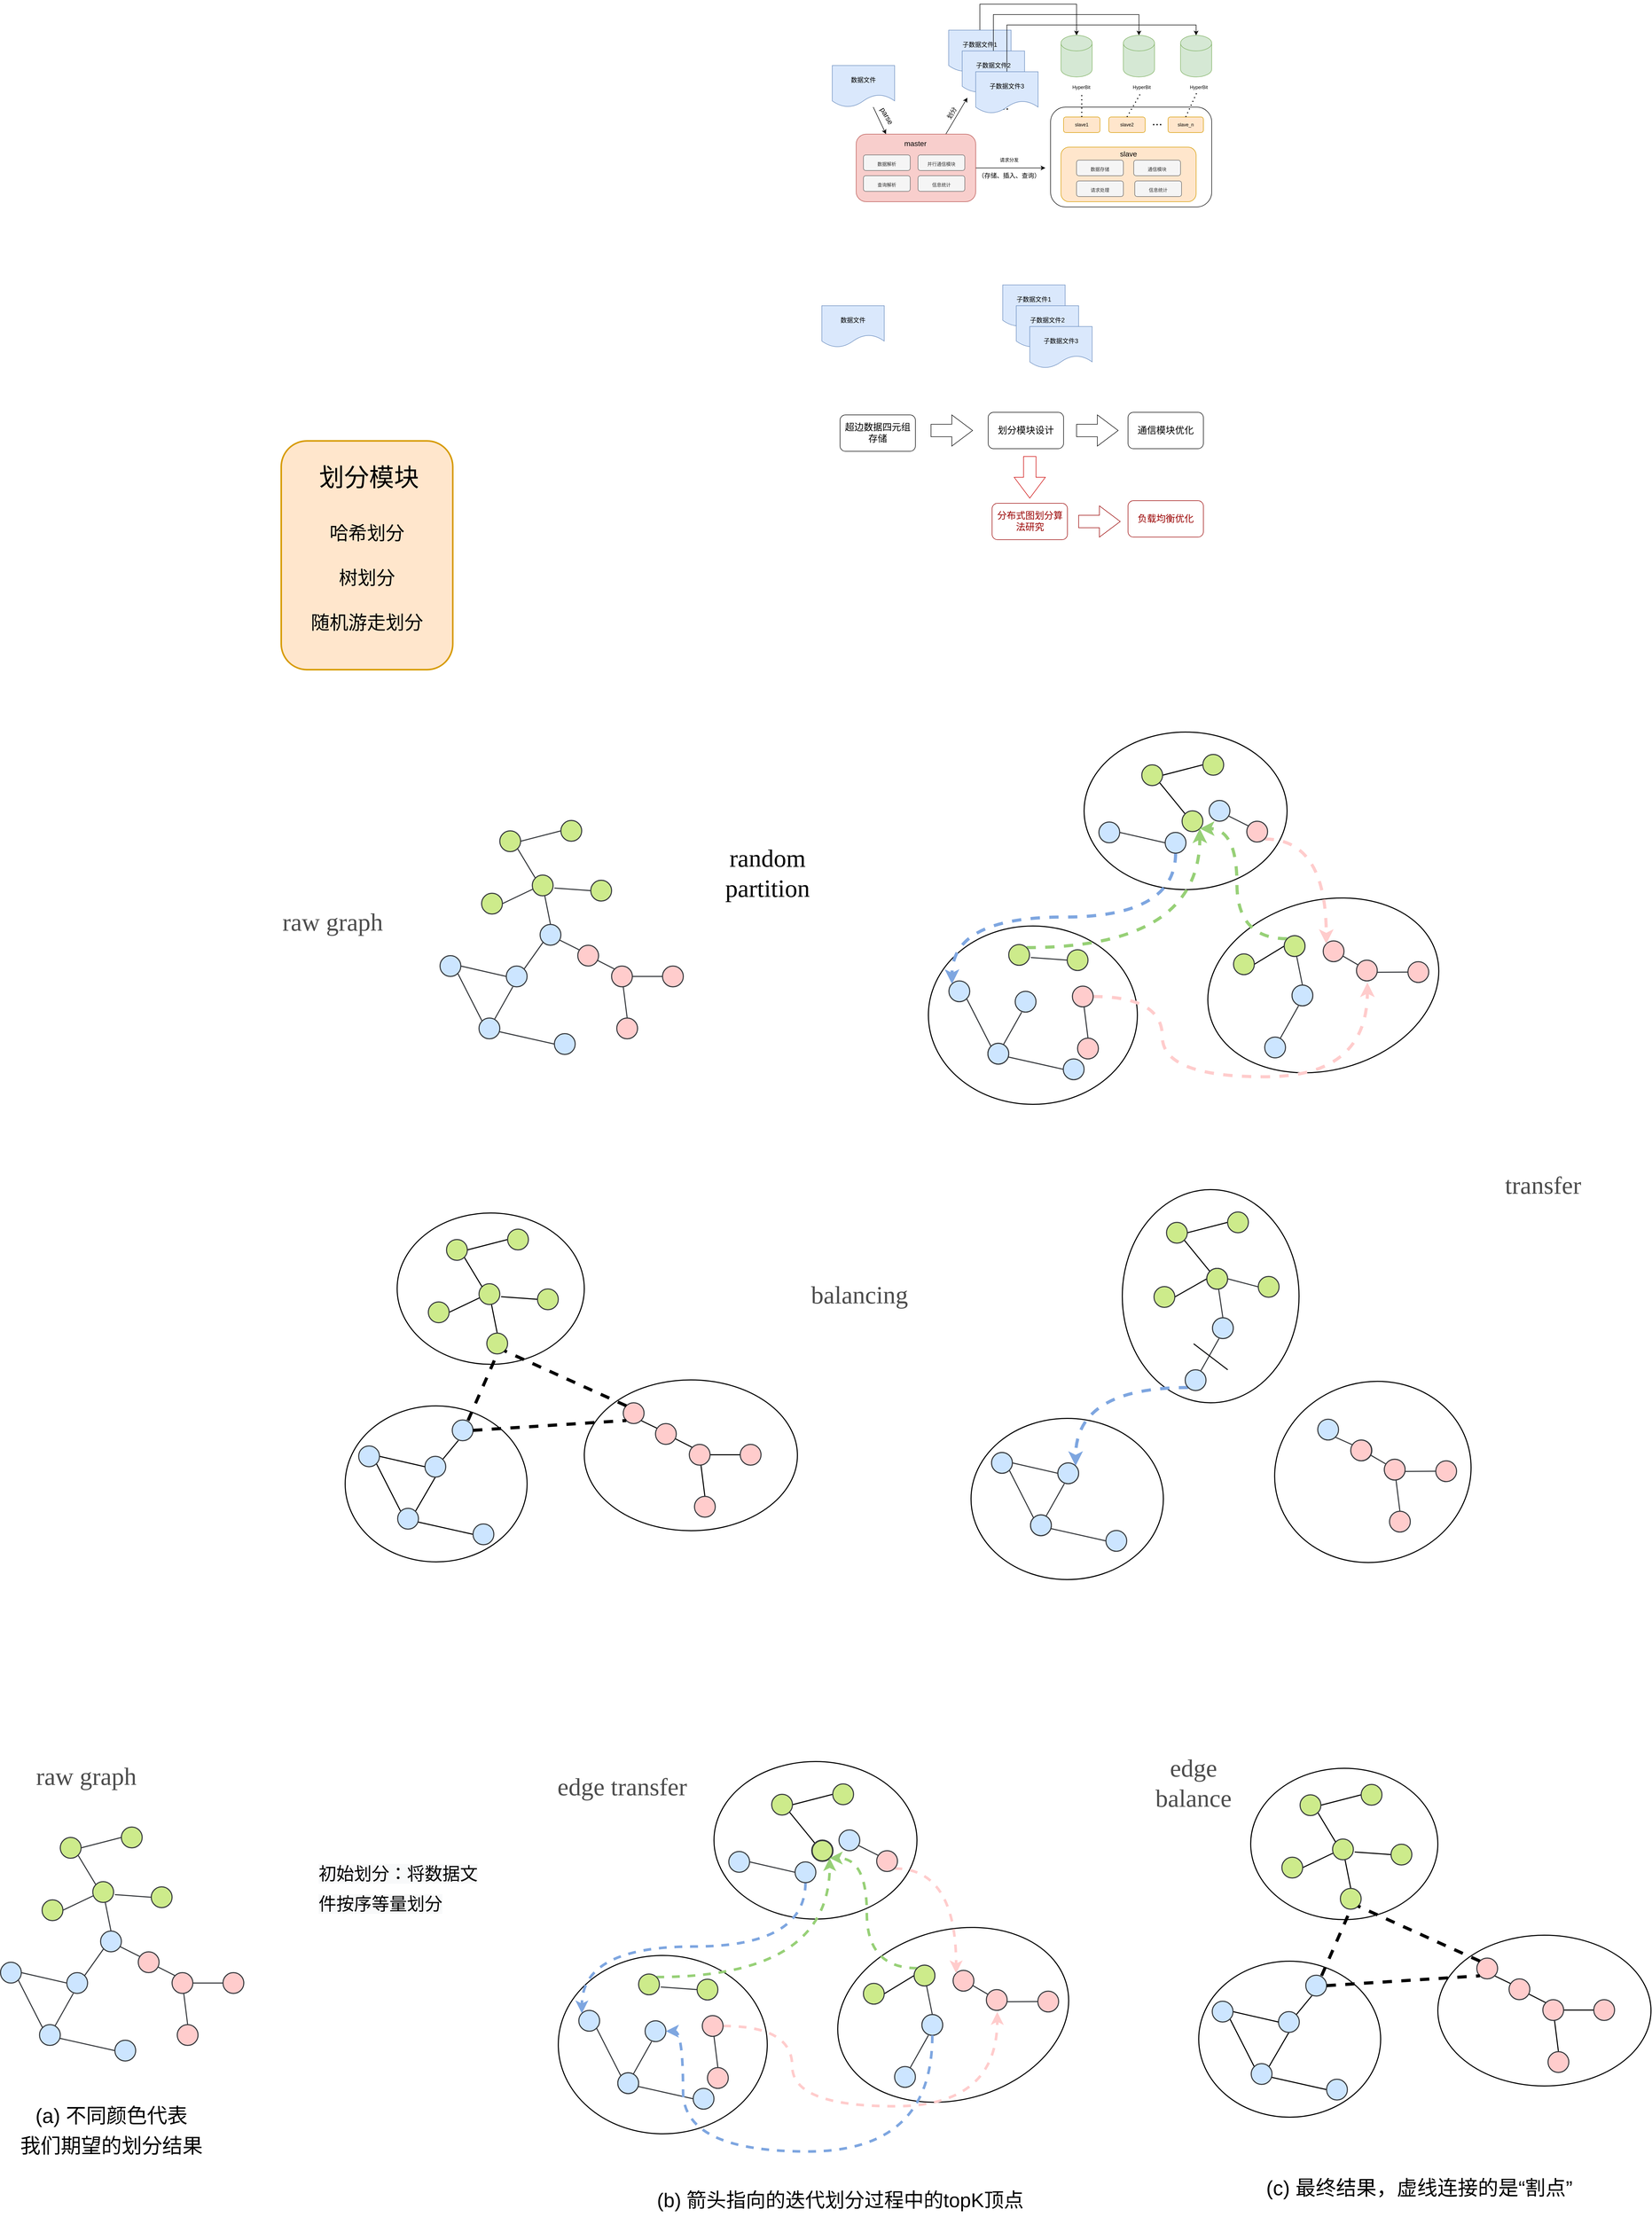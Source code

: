 <mxfile version="17.3.0" type="github">
  <diagram id="YTtFC-42DG8cQJvoDl5f" name="Page-1">
    <mxGraphModel dx="3734" dy="1564" grid="1" gridSize="10" guides="1" tooltips="1" connect="1" arrows="1" fold="1" page="1" pageScale="1" pageWidth="827" pageHeight="1169" math="0" shadow="0">
      <root>
        <mxCell id="0" />
        <mxCell id="1" parent="0" />
        <mxCell id="w_KVmcPeoKWREh152ISu-98" value="" style="ellipse;whiteSpace=wrap;html=1;strokeWidth=2;" parent="1" vertex="1">
          <mxGeometry x="-407" y="2715.99" width="410" height="290" as="geometry" />
        </mxCell>
        <mxCell id="w_KVmcPeoKWREh152ISu-95" value="" style="ellipse;whiteSpace=wrap;html=1;strokeWidth=2;" parent="1" vertex="1">
          <mxGeometry x="-867" y="2765.99" width="350" height="300" as="geometry" />
        </mxCell>
        <mxCell id="w_KVmcPeoKWREh152ISu-94" value="" style="ellipse;whiteSpace=wrap;html=1;strokeWidth=2;" parent="1" vertex="1">
          <mxGeometry x="-767" y="2394.99" width="360" height="291" as="geometry" />
        </mxCell>
        <mxCell id="AW0kLnYZqIp8P32nZOOA-44" value="" style="rounded=1;whiteSpace=wrap;html=1;fontSize=9;" parent="1" vertex="1">
          <mxGeometry x="490" y="268" width="310" height="192" as="geometry" />
        </mxCell>
        <mxCell id="AW0kLnYZqIp8P32nZOOA-15" style="rounded=0;orthogonalLoop=1;jettySize=auto;html=1;entryX=0.25;entryY=0;entryDx=0;entryDy=0;fontSize=14;" parent="1" source="AW0kLnYZqIp8P32nZOOA-2" target="AW0kLnYZqIp8P32nZOOA-12" edge="1">
          <mxGeometry relative="1" as="geometry" />
        </mxCell>
        <mxCell id="AW0kLnYZqIp8P32nZOOA-2" value="数据文件" style="shape=document;whiteSpace=wrap;html=1;boundedLbl=1;fillColor=#dae8fc;strokeColor=#6c8ebf;" parent="1" vertex="1">
          <mxGeometry x="70" y="188" width="120" height="80" as="geometry" />
        </mxCell>
        <mxCell id="AW0kLnYZqIp8P32nZOOA-3" value="" style="endArrow=classic;html=1;rounded=0;exitX=0.75;exitY=0;exitDx=0;exitDy=0;" parent="1" source="AW0kLnYZqIp8P32nZOOA-12" edge="1">
          <mxGeometry width="50" height="50" relative="1" as="geometry">
            <mxPoint x="210" y="200" as="sourcePoint" />
            <mxPoint x="330" y="250" as="targetPoint" />
          </mxGeometry>
        </mxCell>
        <mxCell id="AW0kLnYZqIp8P32nZOOA-4" value="划分" style="text;html=1;align=center;verticalAlign=middle;resizable=0;points=[];autosize=1;strokeColor=none;fillColor=none;rotation=-60;" parent="1" vertex="1">
          <mxGeometry x="280" y="270" width="40" height="20" as="geometry" />
        </mxCell>
        <mxCell id="AW0kLnYZqIp8P32nZOOA-40" style="edgeStyle=orthogonalEdgeStyle;rounded=0;orthogonalLoop=1;jettySize=auto;html=1;entryX=0.5;entryY=0;entryDx=0;entryDy=0;entryPerimeter=0;fontSize=9;exitX=0.5;exitY=0;exitDx=0;exitDy=0;" parent="1" source="AW0kLnYZqIp8P32nZOOA-6" target="AW0kLnYZqIp8P32nZOOA-27" edge="1">
          <mxGeometry relative="1" as="geometry">
            <Array as="points">
              <mxPoint x="354" y="70" />
              <mxPoint x="540" y="70" />
            </Array>
          </mxGeometry>
        </mxCell>
        <mxCell id="AW0kLnYZqIp8P32nZOOA-6" value="&lt;span&gt;子数据文件1&lt;/span&gt;" style="shape=document;whiteSpace=wrap;html=1;boundedLbl=1;fillColor=#dae8fc;strokeColor=#6c8ebf;" parent="1" vertex="1">
          <mxGeometry x="294" y="120" width="120" height="80" as="geometry" />
        </mxCell>
        <mxCell id="NsNZp9OTGZfaQZeiyPrE-15" style="edgeStyle=orthogonalEdgeStyle;rounded=0;orthogonalLoop=1;jettySize=auto;html=1;exitX=0.5;exitY=0;exitDx=0;exitDy=0;entryX=0.5;entryY=0;entryDx=0;entryDy=0;entryPerimeter=0;" parent="1" source="AW0kLnYZqIp8P32nZOOA-7" target="NsNZp9OTGZfaQZeiyPrE-10" edge="1">
          <mxGeometry relative="1" as="geometry">
            <Array as="points">
              <mxPoint x="380" y="90" />
              <mxPoint x="660" y="90" />
            </Array>
          </mxGeometry>
        </mxCell>
        <mxCell id="AW0kLnYZqIp8P32nZOOA-7" value="子数据文件2" style="shape=document;whiteSpace=wrap;html=1;boundedLbl=1;fillColor=#dae8fc;strokeColor=#6c8ebf;" parent="1" vertex="1">
          <mxGeometry x="320" y="160" width="120" height="80" as="geometry" />
        </mxCell>
        <mxCell id="AW0kLnYZqIp8P32nZOOA-8" value="&lt;font style=&quot;font-size: 24px&quot;&gt;...&lt;/font&gt;" style="text;html=1;strokeColor=none;fillColor=none;align=center;verticalAlign=middle;whiteSpace=wrap;rounded=0;" parent="1" vertex="1">
          <mxGeometry x="370" y="250" width="60" height="30" as="geometry" />
        </mxCell>
        <mxCell id="AW0kLnYZqIp8P32nZOOA-42" style="edgeStyle=orthogonalEdgeStyle;rounded=0;orthogonalLoop=1;jettySize=auto;html=1;fontSize=9;" parent="1" source="AW0kLnYZqIp8P32nZOOA-12" edge="1">
          <mxGeometry relative="1" as="geometry">
            <mxPoint x="480" y="385" as="targetPoint" />
          </mxGeometry>
        </mxCell>
        <mxCell id="AW0kLnYZqIp8P32nZOOA-12" value="" style="rounded=1;whiteSpace=wrap;html=1;fontSize=24;fillColor=#f8cecc;strokeColor=#b85450;" parent="1" vertex="1">
          <mxGeometry x="116" y="320" width="230" height="130" as="geometry" />
        </mxCell>
        <mxCell id="AW0kLnYZqIp8P32nZOOA-13" value="&lt;font style=&quot;font-size: 14px&quot;&gt;master&lt;/font&gt;" style="text;html=1;strokeColor=none;fillColor=none;align=center;verticalAlign=middle;whiteSpace=wrap;rounded=0;fontSize=24;" parent="1" vertex="1">
          <mxGeometry x="200" y="320" width="60" height="30" as="geometry" />
        </mxCell>
        <mxCell id="AW0kLnYZqIp8P32nZOOA-16" value="parse" style="text;html=1;strokeColor=none;fillColor=none;align=center;verticalAlign=middle;whiteSpace=wrap;rounded=0;fontSize=14;rotation=60;" parent="1" vertex="1">
          <mxGeometry x="145" y="270" width="60" height="30" as="geometry" />
        </mxCell>
        <mxCell id="AW0kLnYZqIp8P32nZOOA-18" value="&lt;font style=&quot;font-size: 9px&quot;&gt;数据解析&lt;br&gt;&lt;/font&gt;" style="rounded=1;whiteSpace=wrap;html=1;fontSize=18;fillColor=#f5f5f5;strokeColor=#666666;fontColor=#333333;" parent="1" vertex="1">
          <mxGeometry x="130" y="360" width="90" height="30" as="geometry" />
        </mxCell>
        <mxCell id="AW0kLnYZqIp8P32nZOOA-19" value="&lt;font style=&quot;font-size: 9px&quot;&gt;并行通信模块&lt;br&gt;&lt;/font&gt;" style="rounded=1;whiteSpace=wrap;html=1;fontSize=18;fillColor=#f5f5f5;strokeColor=#666666;fontColor=#333333;" parent="1" vertex="1">
          <mxGeometry x="235" y="360" width="90" height="30" as="geometry" />
        </mxCell>
        <mxCell id="AW0kLnYZqIp8P32nZOOA-20" value="&lt;font style=&quot;font-size: 9px&quot;&gt;查询解析&lt;br&gt;&lt;/font&gt;" style="rounded=1;whiteSpace=wrap;html=1;fontSize=18;fillColor=#f5f5f5;strokeColor=#666666;fontColor=#333333;" parent="1" vertex="1">
          <mxGeometry x="130" y="400" width="90" height="30" as="geometry" />
        </mxCell>
        <mxCell id="AW0kLnYZqIp8P32nZOOA-21" value="&lt;font style=&quot;font-size: 9px&quot;&gt;信息统计&lt;br&gt;&lt;/font&gt;" style="rounded=1;whiteSpace=wrap;html=1;fontSize=18;fillColor=#f5f5f5;strokeColor=#666666;fontColor=#333333;" parent="1" vertex="1">
          <mxGeometry x="235" y="400" width="90" height="30" as="geometry" />
        </mxCell>
        <mxCell id="AW0kLnYZqIp8P32nZOOA-23" value="slave1" style="rounded=1;whiteSpace=wrap;html=1;fontSize=9;fillColor=#ffe6cc;strokeColor=#d79b00;" parent="1" vertex="1">
          <mxGeometry x="515" y="287" width="70" height="30" as="geometry" />
        </mxCell>
        <mxCell id="AW0kLnYZqIp8P32nZOOA-24" value="slave_n" style="rounded=1;whiteSpace=wrap;html=1;fontSize=9;fillColor=#ffe6cc;strokeColor=#d79b00;" parent="1" vertex="1">
          <mxGeometry x="716" y="287" width="68" height="30" as="geometry" />
        </mxCell>
        <mxCell id="AW0kLnYZqIp8P32nZOOA-25" value="&lt;font style=&quot;font-size: 24px&quot;&gt;...&lt;/font&gt;" style="text;html=1;strokeColor=none;fillColor=none;align=center;verticalAlign=middle;whiteSpace=wrap;rounded=0;" parent="1" vertex="1">
          <mxGeometry x="665" y="280" width="60" height="30" as="geometry" />
        </mxCell>
        <mxCell id="AW0kLnYZqIp8P32nZOOA-26" value="" style="rounded=1;whiteSpace=wrap;html=1;fontSize=9;fillColor=#ffe6cc;strokeColor=#d79b00;" parent="1" vertex="1">
          <mxGeometry x="510" y="345" width="260" height="105" as="geometry" />
        </mxCell>
        <mxCell id="AW0kLnYZqIp8P32nZOOA-27" value="" style="shape=cylinder3;whiteSpace=wrap;html=1;boundedLbl=1;backgroundOutline=1;size=15;fontSize=9;fillColor=#d5e8d4;strokeColor=#82b366;" parent="1" vertex="1">
          <mxGeometry x="510" y="130" width="60" height="80" as="geometry" />
        </mxCell>
        <mxCell id="AW0kLnYZqIp8P32nZOOA-28" value="" style="shape=cylinder3;whiteSpace=wrap;html=1;boundedLbl=1;backgroundOutline=1;size=15;fontSize=9;fillColor=#d5e8d4;strokeColor=#82b366;" parent="1" vertex="1">
          <mxGeometry x="740" y="130" width="60" height="80" as="geometry" />
        </mxCell>
        <mxCell id="AW0kLnYZqIp8P32nZOOA-29" value="&lt;span style=&quot;font-size: 14px&quot;&gt;slave&lt;/span&gt;" style="text;html=1;strokeColor=none;fillColor=none;align=center;verticalAlign=middle;whiteSpace=wrap;rounded=0;fontSize=24;" parent="1" vertex="1">
          <mxGeometry x="610" y="345" width="60" height="20" as="geometry" />
        </mxCell>
        <mxCell id="AW0kLnYZqIp8P32nZOOA-30" value="&lt;font style=&quot;font-size: 9px&quot;&gt;数据存储&lt;br&gt;&lt;/font&gt;" style="rounded=1;whiteSpace=wrap;html=1;fontSize=18;fillColor=#f5f5f5;fontColor=#333333;strokeColor=#666666;" parent="1" vertex="1">
          <mxGeometry x="540" y="370" width="90" height="30" as="geometry" />
        </mxCell>
        <mxCell id="AW0kLnYZqIp8P32nZOOA-31" value="&lt;font style=&quot;font-size: 9px&quot;&gt;通信模块&lt;br&gt;&lt;/font&gt;" style="rounded=1;whiteSpace=wrap;html=1;fontSize=18;fillColor=#f5f5f5;fontColor=#333333;strokeColor=#666666;" parent="1" vertex="1">
          <mxGeometry x="650" y="370" width="90" height="30" as="geometry" />
        </mxCell>
        <mxCell id="AW0kLnYZqIp8P32nZOOA-32" value="&lt;font style=&quot;font-size: 9px&quot;&gt;请求处理&lt;br&gt;&lt;/font&gt;" style="rounded=1;whiteSpace=wrap;html=1;fontSize=18;fillColor=#f5f5f5;fontColor=#333333;strokeColor=#666666;" parent="1" vertex="1">
          <mxGeometry x="540" y="410" width="90" height="30" as="geometry" />
        </mxCell>
        <mxCell id="AW0kLnYZqIp8P32nZOOA-33" value="&lt;font style=&quot;font-size: 9px&quot;&gt;信息统计&lt;br&gt;&lt;/font&gt;" style="rounded=1;whiteSpace=wrap;html=1;fontSize=18;fillColor=#f5f5f5;fontColor=#333333;strokeColor=#666666;" parent="1" vertex="1">
          <mxGeometry x="652" y="410" width="90" height="30" as="geometry" />
        </mxCell>
        <mxCell id="AW0kLnYZqIp8P32nZOOA-35" value="HyperBit&amp;nbsp;" style="text;html=1;align=center;verticalAlign=middle;resizable=0;points=[];autosize=1;strokeColor=none;fillColor=none;fontSize=9;" parent="1" vertex="1">
          <mxGeometry x="515" y="220" width="70" height="20" as="geometry" />
        </mxCell>
        <mxCell id="AW0kLnYZqIp8P32nZOOA-36" value="HyperBit&amp;nbsp;" style="text;html=1;align=center;verticalAlign=middle;resizable=0;points=[];autosize=1;strokeColor=none;fillColor=none;fontSize=9;" parent="1" vertex="1">
          <mxGeometry x="741" y="220" width="70" height="20" as="geometry" />
        </mxCell>
        <mxCell id="AW0kLnYZqIp8P32nZOOA-38" value="" style="endArrow=none;dashed=1;html=1;dashPattern=1 3;strokeWidth=2;rounded=0;fontSize=9;exitX=0.5;exitY=0;exitDx=0;exitDy=0;" parent="1" source="AW0kLnYZqIp8P32nZOOA-23" target="AW0kLnYZqIp8P32nZOOA-35" edge="1">
          <mxGeometry width="50" height="50" relative="1" as="geometry">
            <mxPoint x="560" y="276" as="sourcePoint" />
            <mxPoint x="599" y="247" as="targetPoint" />
          </mxGeometry>
        </mxCell>
        <mxCell id="AW0kLnYZqIp8P32nZOOA-39" value="" style="endArrow=none;dashed=1;html=1;dashPattern=1 3;strokeWidth=2;rounded=0;fontSize=9;exitX=0.5;exitY=0;exitDx=0;exitDy=0;" parent="1" source="AW0kLnYZqIp8P32nZOOA-24" target="AW0kLnYZqIp8P32nZOOA-36" edge="1">
          <mxGeometry width="50" height="50" relative="1" as="geometry">
            <mxPoint x="697" y="279" as="sourcePoint" />
            <mxPoint x="740" y="240" as="targetPoint" />
          </mxGeometry>
        </mxCell>
        <mxCell id="AW0kLnYZqIp8P32nZOOA-43" value="请求分发" style="text;html=1;align=center;verticalAlign=middle;resizable=0;points=[];autosize=1;strokeColor=none;fillColor=none;fontSize=9;" parent="1" vertex="1">
          <mxGeometry x="380" y="360" width="60" height="20" as="geometry" />
        </mxCell>
        <mxCell id="NsNZp9OTGZfaQZeiyPrE-2" value="（存储、插入、查询）" style="text;html=1;align=center;verticalAlign=middle;resizable=0;points=[];autosize=1;strokeColor=none;fillColor=none;" parent="1" vertex="1">
          <mxGeometry x="340" y="390" width="140" height="20" as="geometry" />
        </mxCell>
        <mxCell id="NsNZp9OTGZfaQZeiyPrE-16" style="edgeStyle=orthogonalEdgeStyle;rounded=0;orthogonalLoop=1;jettySize=auto;html=1;exitX=0.5;exitY=0;exitDx=0;exitDy=0;entryX=0.5;entryY=0;entryDx=0;entryDy=0;entryPerimeter=0;" parent="1" source="NsNZp9OTGZfaQZeiyPrE-6" target="AW0kLnYZqIp8P32nZOOA-28" edge="1">
          <mxGeometry relative="1" as="geometry" />
        </mxCell>
        <mxCell id="NsNZp9OTGZfaQZeiyPrE-6" value="子数据文件3" style="shape=document;whiteSpace=wrap;html=1;boundedLbl=1;fillColor=#dae8fc;strokeColor=#6c8ebf;" parent="1" vertex="1">
          <mxGeometry x="346" y="200" width="120" height="80" as="geometry" />
        </mxCell>
        <mxCell id="NsNZp9OTGZfaQZeiyPrE-9" value="slave2" style="rounded=1;whiteSpace=wrap;html=1;fontSize=9;fillColor=#ffe6cc;strokeColor=#d79b00;" parent="1" vertex="1">
          <mxGeometry x="602" y="287" width="70" height="30" as="geometry" />
        </mxCell>
        <mxCell id="NsNZp9OTGZfaQZeiyPrE-10" value="" style="shape=cylinder3;whiteSpace=wrap;html=1;boundedLbl=1;backgroundOutline=1;size=15;fontSize=9;fillColor=#d5e8d4;strokeColor=#82b366;" parent="1" vertex="1">
          <mxGeometry x="630" y="130" width="60" height="80" as="geometry" />
        </mxCell>
        <mxCell id="NsNZp9OTGZfaQZeiyPrE-11" value="HyperBit" style="text;html=1;align=center;verticalAlign=middle;resizable=0;points=[];autosize=1;strokeColor=none;fillColor=none;fontSize=9;" parent="1" vertex="1">
          <mxGeometry x="635" y="220" width="60" height="20" as="geometry" />
        </mxCell>
        <mxCell id="NsNZp9OTGZfaQZeiyPrE-18" value="" style="endArrow=none;dashed=1;html=1;dashPattern=1 3;strokeWidth=2;rounded=0;fontSize=9;exitX=0.5;exitY=0;exitDx=0;exitDy=0;entryX=0.468;entryY=1.092;entryDx=0;entryDy=0;entryPerimeter=0;" parent="1" source="NsNZp9OTGZfaQZeiyPrE-9" target="NsNZp9OTGZfaQZeiyPrE-11" edge="1">
          <mxGeometry width="50" height="50" relative="1" as="geometry">
            <mxPoint x="565" y="297" as="sourcePoint" />
            <mxPoint x="560.877" y="250" as="targetPoint" />
          </mxGeometry>
        </mxCell>
        <mxCell id="NsNZp9OTGZfaQZeiyPrE-19" value="数据文件" style="shape=document;whiteSpace=wrap;html=1;boundedLbl=1;fillColor=#dae8fc;strokeColor=#6c8ebf;" parent="1" vertex="1">
          <mxGeometry x="50" y="650" width="120" height="80" as="geometry" />
        </mxCell>
        <mxCell id="NsNZp9OTGZfaQZeiyPrE-20" value="&lt;span&gt;子数据文件1&lt;/span&gt;" style="shape=document;whiteSpace=wrap;html=1;boundedLbl=1;fillColor=#dae8fc;strokeColor=#6c8ebf;" parent="1" vertex="1">
          <mxGeometry x="398" y="610" width="120" height="80" as="geometry" />
        </mxCell>
        <mxCell id="NsNZp9OTGZfaQZeiyPrE-21" value="子数据文件2" style="shape=document;whiteSpace=wrap;html=1;boundedLbl=1;fillColor=#dae8fc;strokeColor=#6c8ebf;" parent="1" vertex="1">
          <mxGeometry x="424" y="650" width="120" height="80" as="geometry" />
        </mxCell>
        <mxCell id="NsNZp9OTGZfaQZeiyPrE-22" value="子数据文件3" style="shape=document;whiteSpace=wrap;html=1;boundedLbl=1;fillColor=#dae8fc;strokeColor=#6c8ebf;" parent="1" vertex="1">
          <mxGeometry x="450" y="690" width="120" height="80" as="geometry" />
        </mxCell>
        <mxCell id="NsNZp9OTGZfaQZeiyPrE-25" value="超边数据四元组存储" style="rounded=1;whiteSpace=wrap;html=1;fontSize=18;fontStyle=0;fontFamily=Times New Roman;" parent="1" vertex="1">
          <mxGeometry x="85" y="860" width="145" height="70" as="geometry" />
        </mxCell>
        <mxCell id="NsNZp9OTGZfaQZeiyPrE-27" value="" style="html=1;shadow=0;dashed=0;align=center;verticalAlign=middle;shape=mxgraph.arrows2.arrow;dy=0.6;dx=40;notch=0;" parent="1" vertex="1">
          <mxGeometry x="260" y="860" width="80" height="60" as="geometry" />
        </mxCell>
        <mxCell id="NsNZp9OTGZfaQZeiyPrE-28" value="划分模块设计" style="rounded=1;whiteSpace=wrap;html=1;fontSize=18;fontStyle=0;fontFamily=Times New Roman;" parent="1" vertex="1">
          <mxGeometry x="370" y="855" width="145" height="70" as="geometry" />
        </mxCell>
        <mxCell id="NsNZp9OTGZfaQZeiyPrE-29" value="通信模块优化" style="rounded=1;whiteSpace=wrap;html=1;fontSize=18;fontStyle=0;fontFamily=Times New Roman;" parent="1" vertex="1">
          <mxGeometry x="639" y="855" width="145" height="70" as="geometry" />
        </mxCell>
        <mxCell id="NsNZp9OTGZfaQZeiyPrE-30" value="" style="html=1;shadow=0;dashed=0;align=center;verticalAlign=middle;shape=mxgraph.arrows2.arrow;dy=0.6;dx=40;notch=0;" parent="1" vertex="1">
          <mxGeometry x="540" y="860" width="80" height="60" as="geometry" />
        </mxCell>
        <mxCell id="NsNZp9OTGZfaQZeiyPrE-32" value="" style="html=1;shadow=0;align=center;verticalAlign=middle;shape=mxgraph.arrows2.arrow;dy=0.6;dx=40;notch=0;rotation=90;strokeColor=#CC0000;" parent="1" vertex="1">
          <mxGeometry x="410" y="950" width="80" height="60" as="geometry" />
        </mxCell>
        <mxCell id="NsNZp9OTGZfaQZeiyPrE-33" value="分布式图划分算法研究" style="rounded=1;whiteSpace=wrap;html=1;fontSize=18;fontStyle=0;fontFamily=Times New Roman;strokeColor=#990000;fontColor=#990000;" parent="1" vertex="1">
          <mxGeometry x="377.5" y="1030" width="145" height="70" as="geometry" />
        </mxCell>
        <mxCell id="NsNZp9OTGZfaQZeiyPrE-34" value="" style="html=1;shadow=0;dashed=0;align=center;verticalAlign=middle;shape=mxgraph.arrows2.arrow;dy=0.6;dx=40;notch=0;strokeColor=#990000;" parent="1" vertex="1">
          <mxGeometry x="544" y="1035" width="80" height="60" as="geometry" />
        </mxCell>
        <mxCell id="NsNZp9OTGZfaQZeiyPrE-35" value="负载均衡优化" style="rounded=1;whiteSpace=wrap;html=1;fontSize=18;fontStyle=0;fontFamily=Times New Roman;strokeColor=#990000;fontColor=#990000;" parent="1" vertex="1">
          <mxGeometry x="639" y="1025" width="145" height="70" as="geometry" />
        </mxCell>
        <mxCell id="w_KVmcPeoKWREh152ISu-19" style="edgeStyle=none;rounded=0;orthogonalLoop=1;jettySize=auto;html=1;entryX=1;entryY=0.5;entryDx=0;entryDy=0;endArrow=none;endFill=0;strokeWidth=2;" parent="1" target="w_KVmcPeoKWREh152ISu-4" edge="1">
          <mxGeometry relative="1" as="geometry">
            <mxPoint x="-604" y="2555.99" as="sourcePoint" />
          </mxGeometry>
        </mxCell>
        <mxCell id="w_KVmcPeoKWREh152ISu-20" style="edgeStyle=none;rounded=0;orthogonalLoop=1;jettySize=auto;html=1;entryX=0;entryY=0.5;entryDx=0;entryDy=0;endArrow=none;endFill=0;strokeWidth=2;" parent="1" target="w_KVmcPeoKWREh152ISu-5" edge="1">
          <mxGeometry relative="1" as="geometry">
            <mxPoint x="-567" y="2555.99" as="sourcePoint" />
          </mxGeometry>
        </mxCell>
        <mxCell id="w_KVmcPeoKWREh152ISu-22" style="edgeStyle=none;rounded=0;orthogonalLoop=1;jettySize=auto;html=1;entryX=0.5;entryY=0;entryDx=0;entryDy=0;endArrow=none;endFill=0;strokeWidth=2;" parent="1" source="w_KVmcPeoKWREh152ISu-1" target="w_KVmcPeoKWREh152ISu-6" edge="1">
          <mxGeometry relative="1" as="geometry" />
        </mxCell>
        <mxCell id="w_KVmcPeoKWREh152ISu-1" value="" style="ellipse;whiteSpace=wrap;html=1;aspect=fixed;fillColor=#cdeb8b;strokeColor=#36393d;strokeWidth=2;" parent="1" vertex="1">
          <mxGeometry x="-609.5" y="2530.99" width="40" height="40" as="geometry" />
        </mxCell>
        <mxCell id="w_KVmcPeoKWREh152ISu-18" style="edgeStyle=none;rounded=0;orthogonalLoop=1;jettySize=auto;html=1;exitX=1;exitY=1;exitDx=0;exitDy=0;entryX=0;entryY=0;entryDx=0;entryDy=0;endArrow=none;endFill=0;strokeWidth=2;" parent="1" source="w_KVmcPeoKWREh152ISu-2" target="w_KVmcPeoKWREh152ISu-1" edge="1">
          <mxGeometry relative="1" as="geometry" />
        </mxCell>
        <mxCell id="w_KVmcPeoKWREh152ISu-21" style="edgeStyle=none;rounded=0;orthogonalLoop=1;jettySize=auto;html=1;exitX=1;exitY=0.5;exitDx=0;exitDy=0;entryX=0;entryY=0.5;entryDx=0;entryDy=0;endArrow=none;endFill=0;strokeWidth=2;" parent="1" source="w_KVmcPeoKWREh152ISu-2" target="w_KVmcPeoKWREh152ISu-3" edge="1">
          <mxGeometry relative="1" as="geometry" />
        </mxCell>
        <mxCell id="w_KVmcPeoKWREh152ISu-2" value="" style="ellipse;whiteSpace=wrap;html=1;aspect=fixed;fillColor=#cdeb8b;strokeColor=#36393d;strokeWidth=2;" parent="1" vertex="1">
          <mxGeometry x="-672" y="2445.99" width="40" height="40" as="geometry" />
        </mxCell>
        <mxCell id="w_KVmcPeoKWREh152ISu-3" value="" style="ellipse;whiteSpace=wrap;html=1;aspect=fixed;fillColor=#cdeb8b;strokeColor=#36393d;strokeWidth=2;" parent="1" vertex="1">
          <mxGeometry x="-554.5" y="2425.99" width="40" height="40" as="geometry" />
        </mxCell>
        <mxCell id="w_KVmcPeoKWREh152ISu-4" value="" style="ellipse;whiteSpace=wrap;html=1;aspect=fixed;fillColor=#cdeb8b;strokeColor=#36393d;strokeWidth=2;" parent="1" vertex="1">
          <mxGeometry x="-707" y="2565.99" width="40" height="40" as="geometry" />
        </mxCell>
        <mxCell id="w_KVmcPeoKWREh152ISu-5" value="" style="ellipse;whiteSpace=wrap;html=1;aspect=fixed;fillColor=#cdeb8b;strokeColor=#36393d;strokeWidth=2;" parent="1" vertex="1">
          <mxGeometry x="-497" y="2540.99" width="40" height="40" as="geometry" />
        </mxCell>
        <mxCell id="w_KVmcPeoKWREh152ISu-23" style="edgeStyle=none;rounded=0;orthogonalLoop=1;jettySize=auto;html=1;exitX=0.291;exitY=0.988;exitDx=0;exitDy=0;entryX=1;entryY=0;entryDx=0;entryDy=0;endArrow=none;endFill=0;exitPerimeter=0;strokeWidth=2;" parent="1" source="w_KVmcPeoKWREh152ISu-89" target="w_KVmcPeoKWREh152ISu-7" edge="1">
          <mxGeometry relative="1" as="geometry" />
        </mxCell>
        <mxCell id="w_KVmcPeoKWREh152ISu-28" style="edgeStyle=none;rounded=0;orthogonalLoop=1;jettySize=auto;html=1;entryX=0.125;entryY=0.25;entryDx=0;entryDy=0;endArrow=none;endFill=0;entryPerimeter=0;exitX=1;exitY=1;exitDx=0;exitDy=0;strokeWidth=2;" parent="1" source="w_KVmcPeoKWREh152ISu-90" target="w_KVmcPeoKWREh152ISu-11" edge="1">
          <mxGeometry relative="1" as="geometry">
            <mxPoint x="-262" y="2699.99" as="sourcePoint" />
          </mxGeometry>
        </mxCell>
        <mxCell id="w_KVmcPeoKWREh152ISu-6" value="" style="ellipse;whiteSpace=wrap;html=1;aspect=fixed;fillColor=#cdeb8b;strokeColor=#36393d;strokeWidth=2;" parent="1" vertex="1">
          <mxGeometry x="-594.5" y="2625.99" width="40" height="40" as="geometry" />
        </mxCell>
        <mxCell id="w_KVmcPeoKWREh152ISu-26" style="edgeStyle=none;rounded=0;orthogonalLoop=1;jettySize=auto;html=1;entryX=1;entryY=0;entryDx=0;entryDy=0;endArrow=none;endFill=0;exitX=0.5;exitY=1;exitDx=0;exitDy=0;strokeWidth=2;" parent="1" source="w_KVmcPeoKWREh152ISu-7" target="w_KVmcPeoKWREh152ISu-9" edge="1">
          <mxGeometry relative="1" as="geometry">
            <mxPoint x="-633.5" y="2822.99" as="sourcePoint" />
          </mxGeometry>
        </mxCell>
        <mxCell id="w_KVmcPeoKWREh152ISu-7" value="" style="ellipse;whiteSpace=wrap;html=1;aspect=fixed;fillColor=#cce5ff;strokeColor=#36393d;strokeWidth=2;" parent="1" vertex="1">
          <mxGeometry x="-713.5" y="2862.99" width="40" height="40" as="geometry" />
        </mxCell>
        <mxCell id="w_KVmcPeoKWREh152ISu-25" style="edgeStyle=none;rounded=0;orthogonalLoop=1;jettySize=auto;html=1;exitX=1;exitY=1;exitDx=0;exitDy=0;entryX=0;entryY=0;entryDx=0;entryDy=0;endArrow=none;endFill=0;strokeWidth=2;" parent="1" source="w_KVmcPeoKWREh152ISu-8" target="w_KVmcPeoKWREh152ISu-9" edge="1">
          <mxGeometry relative="1" as="geometry" />
        </mxCell>
        <mxCell id="w_KVmcPeoKWREh152ISu-97" style="edgeStyle=none;rounded=0;orthogonalLoop=1;jettySize=auto;html=1;exitX=1;exitY=0.5;exitDx=0;exitDy=0;entryX=0;entryY=0.5;entryDx=0;entryDy=0;endArrow=none;endFill=0;strokeWidth=2;" parent="1" source="w_KVmcPeoKWREh152ISu-8" target="w_KVmcPeoKWREh152ISu-7" edge="1">
          <mxGeometry relative="1" as="geometry" />
        </mxCell>
        <mxCell id="w_KVmcPeoKWREh152ISu-8" value="" style="ellipse;whiteSpace=wrap;html=1;aspect=fixed;fillColor=#cce5ff;strokeColor=#36393d;strokeWidth=2;" parent="1" vertex="1">
          <mxGeometry x="-841" y="2842.99" width="40" height="40" as="geometry" />
        </mxCell>
        <mxCell id="w_KVmcPeoKWREh152ISu-27" style="edgeStyle=none;rounded=0;orthogonalLoop=1;jettySize=auto;html=1;exitX=0.985;exitY=0.66;exitDx=0;exitDy=0;entryX=0;entryY=0.5;entryDx=0;entryDy=0;endArrow=none;endFill=0;exitPerimeter=0;strokeWidth=2;" parent="1" source="w_KVmcPeoKWREh152ISu-9" target="w_KVmcPeoKWREh152ISu-10" edge="1">
          <mxGeometry relative="1" as="geometry" />
        </mxCell>
        <mxCell id="w_KVmcPeoKWREh152ISu-9" value="" style="ellipse;whiteSpace=wrap;html=1;aspect=fixed;fillColor=#cce5ff;strokeColor=#36393d;strokeWidth=2;" parent="1" vertex="1">
          <mxGeometry x="-766" y="2962.99" width="40" height="40" as="geometry" />
        </mxCell>
        <mxCell id="w_KVmcPeoKWREh152ISu-10" value="" style="ellipse;whiteSpace=wrap;html=1;aspect=fixed;fillColor=#cce5ff;strokeColor=#36393d;strokeWidth=2;" parent="1" vertex="1">
          <mxGeometry x="-621" y="2992.99" width="40" height="40" as="geometry" />
        </mxCell>
        <mxCell id="w_KVmcPeoKWREh152ISu-30" style="edgeStyle=none;rounded=0;orthogonalLoop=1;jettySize=auto;html=1;exitX=0.912;exitY=0.71;exitDx=0;exitDy=0;entryX=0;entryY=0;entryDx=0;entryDy=0;endArrow=none;endFill=0;exitPerimeter=0;strokeWidth=2;" parent="1" source="w_KVmcPeoKWREh152ISu-11" target="w_KVmcPeoKWREh152ISu-12" edge="1">
          <mxGeometry relative="1" as="geometry" />
        </mxCell>
        <mxCell id="w_KVmcPeoKWREh152ISu-11" value="" style="ellipse;whiteSpace=wrap;html=1;aspect=fixed;fillColor=#ffcccc;strokeColor=#36393d;strokeWidth=2;" parent="1" vertex="1">
          <mxGeometry x="-270" y="2799.99" width="40" height="40" as="geometry" />
        </mxCell>
        <mxCell id="w_KVmcPeoKWREh152ISu-31" style="edgeStyle=none;rounded=0;orthogonalLoop=1;jettySize=auto;html=1;entryX=0.5;entryY=0;entryDx=0;entryDy=0;endArrow=none;endFill=0;strokeWidth=2;" parent="1" source="w_KVmcPeoKWREh152ISu-12" target="w_KVmcPeoKWREh152ISu-13" edge="1">
          <mxGeometry relative="1" as="geometry" />
        </mxCell>
        <mxCell id="w_KVmcPeoKWREh152ISu-32" style="edgeStyle=none;rounded=0;orthogonalLoop=1;jettySize=auto;html=1;entryX=0;entryY=0.5;entryDx=0;entryDy=0;endArrow=none;endFill=0;strokeWidth=2;" parent="1" source="w_KVmcPeoKWREh152ISu-12" target="w_KVmcPeoKWREh152ISu-14" edge="1">
          <mxGeometry relative="1" as="geometry" />
        </mxCell>
        <mxCell id="w_KVmcPeoKWREh152ISu-12" value="" style="ellipse;whiteSpace=wrap;html=1;aspect=fixed;fillColor=#ffcccc;strokeColor=#36393d;strokeWidth=2;" parent="1" vertex="1">
          <mxGeometry x="-205" y="2839.99" width="40" height="40" as="geometry" />
        </mxCell>
        <mxCell id="w_KVmcPeoKWREh152ISu-13" value="" style="ellipse;whiteSpace=wrap;html=1;aspect=fixed;fillColor=#ffcccc;strokeColor=#36393d;strokeWidth=2;" parent="1" vertex="1">
          <mxGeometry x="-195" y="2939.99" width="40" height="40" as="geometry" />
        </mxCell>
        <mxCell id="w_KVmcPeoKWREh152ISu-14" value="" style="ellipse;whiteSpace=wrap;html=1;aspect=fixed;fillColor=#ffcccc;strokeColor=#36393d;strokeWidth=2;" parent="1" vertex="1">
          <mxGeometry x="-107" y="2839.99" width="40" height="40" as="geometry" />
        </mxCell>
        <mxCell id="w_KVmcPeoKWREh152ISu-61" style="edgeStyle=none;rounded=0;orthogonalLoop=1;jettySize=auto;html=1;entryX=1;entryY=0.5;entryDx=0;entryDy=0;endArrow=none;endFill=0;fillColor=#cdeb8b;strokeColor=#36393d;strokeWidth=2;" parent="1" target="w_KVmcPeoKWREh152ISu-69" edge="1">
          <mxGeometry relative="1" as="geometry">
            <mxPoint x="-501.5" y="1770" as="sourcePoint" />
          </mxGeometry>
        </mxCell>
        <mxCell id="w_KVmcPeoKWREh152ISu-62" style="edgeStyle=none;rounded=0;orthogonalLoop=1;jettySize=auto;html=1;entryX=0;entryY=0.5;entryDx=0;entryDy=0;endArrow=none;endFill=0;fillColor=#cdeb8b;strokeColor=#36393d;strokeWidth=2;" parent="1" target="w_KVmcPeoKWREh152ISu-70" edge="1">
          <mxGeometry relative="1" as="geometry">
            <mxPoint x="-464.5" y="1770" as="sourcePoint" />
          </mxGeometry>
        </mxCell>
        <mxCell id="w_KVmcPeoKWREh152ISu-63" style="edgeStyle=none;rounded=0;orthogonalLoop=1;jettySize=auto;html=1;entryX=0.5;entryY=0;entryDx=0;entryDy=0;endArrow=none;endFill=0;fillColor=#eeeeee;strokeColor=#36393d;strokeWidth=2;" parent="1" source="w_KVmcPeoKWREh152ISu-64" target="w_KVmcPeoKWREh152ISu-73" edge="1">
          <mxGeometry relative="1" as="geometry" />
        </mxCell>
        <mxCell id="w_KVmcPeoKWREh152ISu-64" value="" style="ellipse;whiteSpace=wrap;html=1;aspect=fixed;fillColor=#cdeb8b;strokeColor=#36393d;strokeWidth=2;" parent="1" vertex="1">
          <mxGeometry x="-507" y="1745" width="40" height="40" as="geometry" />
        </mxCell>
        <mxCell id="w_KVmcPeoKWREh152ISu-65" style="edgeStyle=none;rounded=0;orthogonalLoop=1;jettySize=auto;html=1;exitX=1;exitY=1;exitDx=0;exitDy=0;entryX=0;entryY=0;entryDx=0;entryDy=0;endArrow=none;endFill=0;fillColor=#cdeb8b;strokeColor=#36393d;strokeWidth=2;" parent="1" source="w_KVmcPeoKWREh152ISu-67" target="w_KVmcPeoKWREh152ISu-64" edge="1">
          <mxGeometry relative="1" as="geometry" />
        </mxCell>
        <mxCell id="w_KVmcPeoKWREh152ISu-66" style="edgeStyle=none;rounded=0;orthogonalLoop=1;jettySize=auto;html=1;exitX=1;exitY=0.5;exitDx=0;exitDy=0;entryX=0;entryY=0.5;entryDx=0;entryDy=0;endArrow=none;endFill=0;fillColor=#cdeb8b;strokeColor=#36393d;strokeWidth=2;" parent="1" source="w_KVmcPeoKWREh152ISu-67" target="w_KVmcPeoKWREh152ISu-68" edge="1">
          <mxGeometry relative="1" as="geometry" />
        </mxCell>
        <mxCell id="w_KVmcPeoKWREh152ISu-67" value="" style="ellipse;whiteSpace=wrap;html=1;aspect=fixed;fillColor=#cdeb8b;strokeColor=#36393d;strokeWidth=2;" parent="1" vertex="1">
          <mxGeometry x="-569.5" y="1660" width="40" height="40" as="geometry" />
        </mxCell>
        <mxCell id="w_KVmcPeoKWREh152ISu-68" value="" style="ellipse;whiteSpace=wrap;html=1;aspect=fixed;fillColor=#cdeb8b;strokeColor=#36393d;strokeWidth=2;" parent="1" vertex="1">
          <mxGeometry x="-452" y="1640" width="40" height="40" as="geometry" />
        </mxCell>
        <mxCell id="w_KVmcPeoKWREh152ISu-69" value="" style="ellipse;whiteSpace=wrap;html=1;aspect=fixed;fillColor=#cdeb8b;strokeColor=#36393d;strokeWidth=2;" parent="1" vertex="1">
          <mxGeometry x="-604.5" y="1780" width="40" height="40" as="geometry" />
        </mxCell>
        <mxCell id="w_KVmcPeoKWREh152ISu-70" value="" style="ellipse;whiteSpace=wrap;html=1;aspect=fixed;fillColor=#cdeb8b;strokeColor=#36393d;strokeWidth=2;" parent="1" vertex="1">
          <mxGeometry x="-394.5" y="1755" width="40" height="40" as="geometry" />
        </mxCell>
        <mxCell id="w_KVmcPeoKWREh152ISu-71" style="edgeStyle=none;rounded=0;orthogonalLoop=1;jettySize=auto;html=1;exitX=0;exitY=1;exitDx=0;exitDy=0;entryX=1;entryY=0;entryDx=0;entryDy=0;endArrow=none;endFill=0;fillColor=#cce5ff;strokeColor=#36393d;strokeWidth=2;" parent="1" source="w_KVmcPeoKWREh152ISu-73" target="w_KVmcPeoKWREh152ISu-76" edge="1">
          <mxGeometry relative="1" as="geometry" />
        </mxCell>
        <mxCell id="w_KVmcPeoKWREh152ISu-72" style="edgeStyle=none;rounded=0;orthogonalLoop=1;jettySize=auto;html=1;entryX=0.125;entryY=0.25;entryDx=0;entryDy=0;endArrow=none;endFill=0;entryPerimeter=0;fillColor=#eeeeee;strokeColor=#36393d;strokeWidth=2;" parent="1" target="w_KVmcPeoKWREh152ISu-83" edge="1">
          <mxGeometry relative="1" as="geometry">
            <mxPoint x="-454.5" y="1870" as="sourcePoint" />
          </mxGeometry>
        </mxCell>
        <mxCell id="w_KVmcPeoKWREh152ISu-73" value="" style="ellipse;whiteSpace=wrap;html=1;aspect=fixed;fillColor=#cce5ff;strokeColor=#36393d;strokeWidth=2;" parent="1" vertex="1">
          <mxGeometry x="-492" y="1840" width="40" height="40" as="geometry" />
        </mxCell>
        <mxCell id="w_KVmcPeoKWREh152ISu-74" style="edgeStyle=none;rounded=0;orthogonalLoop=1;jettySize=auto;html=1;exitX=0;exitY=0.5;exitDx=0;exitDy=0;entryX=1;entryY=0.5;entryDx=0;entryDy=0;endArrow=none;endFill=0;fillColor=#cce5ff;strokeColor=#36393d;strokeWidth=2;" parent="1" source="w_KVmcPeoKWREh152ISu-76" target="w_KVmcPeoKWREh152ISu-78" edge="1">
          <mxGeometry relative="1" as="geometry" />
        </mxCell>
        <mxCell id="w_KVmcPeoKWREh152ISu-75" style="edgeStyle=none;rounded=0;orthogonalLoop=1;jettySize=auto;html=1;endArrow=none;endFill=0;fillColor=#cce5ff;strokeColor=#36393d;strokeWidth=2;" parent="1" target="w_KVmcPeoKWREh152ISu-80" edge="1">
          <mxGeometry relative="1" as="geometry">
            <mxPoint x="-544.5" y="1960" as="sourcePoint" />
          </mxGeometry>
        </mxCell>
        <mxCell id="w_KVmcPeoKWREh152ISu-76" value="" style="ellipse;whiteSpace=wrap;html=1;aspect=fixed;fillColor=#cce5ff;strokeColor=#36393d;strokeWidth=2;" parent="1" vertex="1">
          <mxGeometry x="-557" y="1920" width="40" height="40" as="geometry" />
        </mxCell>
        <mxCell id="w_KVmcPeoKWREh152ISu-77" style="edgeStyle=none;rounded=0;orthogonalLoop=1;jettySize=auto;html=1;exitX=1;exitY=1;exitDx=0;exitDy=0;entryX=0;entryY=0;entryDx=0;entryDy=0;endArrow=none;endFill=0;fillColor=#cce5ff;strokeColor=#36393d;strokeWidth=2;" parent="1" source="w_KVmcPeoKWREh152ISu-78" target="w_KVmcPeoKWREh152ISu-80" edge="1">
          <mxGeometry relative="1" as="geometry" />
        </mxCell>
        <mxCell id="w_KVmcPeoKWREh152ISu-78" value="" style="ellipse;whiteSpace=wrap;html=1;aspect=fixed;fillColor=#cce5ff;strokeColor=#36393d;strokeWidth=2;" parent="1" vertex="1">
          <mxGeometry x="-684.5" y="1900" width="40" height="40" as="geometry" />
        </mxCell>
        <mxCell id="w_KVmcPeoKWREh152ISu-79" style="edgeStyle=none;rounded=0;orthogonalLoop=1;jettySize=auto;html=1;exitX=0.985;exitY=0.66;exitDx=0;exitDy=0;entryX=0;entryY=0.5;entryDx=0;entryDy=0;endArrow=none;endFill=0;exitPerimeter=0;fillColor=#cce5ff;strokeColor=#36393d;strokeWidth=2;" parent="1" source="w_KVmcPeoKWREh152ISu-80" target="w_KVmcPeoKWREh152ISu-81" edge="1">
          <mxGeometry relative="1" as="geometry" />
        </mxCell>
        <mxCell id="w_KVmcPeoKWREh152ISu-80" value="" style="ellipse;whiteSpace=wrap;html=1;aspect=fixed;fillColor=#cce5ff;strokeColor=#36393d;strokeWidth=2;" parent="1" vertex="1">
          <mxGeometry x="-609.5" y="2020" width="40" height="40" as="geometry" />
        </mxCell>
        <mxCell id="w_KVmcPeoKWREh152ISu-81" value="" style="ellipse;whiteSpace=wrap;html=1;aspect=fixed;fillColor=#cce5ff;strokeColor=#36393d;strokeWidth=2;" parent="1" vertex="1">
          <mxGeometry x="-464.5" y="2050" width="40" height="40" as="geometry" />
        </mxCell>
        <mxCell id="w_KVmcPeoKWREh152ISu-82" style="edgeStyle=none;rounded=0;orthogonalLoop=1;jettySize=auto;html=1;exitX=0.912;exitY=0.71;exitDx=0;exitDy=0;entryX=0;entryY=0;entryDx=0;entryDy=0;endArrow=none;endFill=0;exitPerimeter=0;fillColor=#ffcccc;strokeColor=#36393d;strokeWidth=2;" parent="1" source="w_KVmcPeoKWREh152ISu-83" target="w_KVmcPeoKWREh152ISu-86" edge="1">
          <mxGeometry relative="1" as="geometry" />
        </mxCell>
        <mxCell id="w_KVmcPeoKWREh152ISu-83" value="" style="ellipse;whiteSpace=wrap;html=1;aspect=fixed;fillColor=#ffcccc;strokeColor=#36393d;strokeWidth=2;" parent="1" vertex="1">
          <mxGeometry x="-419.5" y="1880" width="40" height="40" as="geometry" />
        </mxCell>
        <mxCell id="w_KVmcPeoKWREh152ISu-84" style="edgeStyle=none;rounded=0;orthogonalLoop=1;jettySize=auto;html=1;entryX=0.5;entryY=0;entryDx=0;entryDy=0;endArrow=none;endFill=0;fillColor=#ffcccc;strokeColor=#36393d;strokeWidth=2;" parent="1" source="w_KVmcPeoKWREh152ISu-86" target="w_KVmcPeoKWREh152ISu-87" edge="1">
          <mxGeometry relative="1" as="geometry" />
        </mxCell>
        <mxCell id="w_KVmcPeoKWREh152ISu-85" style="edgeStyle=none;rounded=0;orthogonalLoop=1;jettySize=auto;html=1;entryX=0;entryY=0.5;entryDx=0;entryDy=0;endArrow=none;endFill=0;fillColor=#ffcccc;strokeColor=#36393d;strokeWidth=2;" parent="1" source="w_KVmcPeoKWREh152ISu-86" target="w_KVmcPeoKWREh152ISu-88" edge="1">
          <mxGeometry relative="1" as="geometry" />
        </mxCell>
        <mxCell id="w_KVmcPeoKWREh152ISu-86" value="" style="ellipse;whiteSpace=wrap;html=1;aspect=fixed;fillColor=#ffcccc;strokeColor=#36393d;strokeWidth=2;" parent="1" vertex="1">
          <mxGeometry x="-354.5" y="1920" width="40" height="40" as="geometry" />
        </mxCell>
        <mxCell id="w_KVmcPeoKWREh152ISu-87" value="" style="ellipse;whiteSpace=wrap;html=1;aspect=fixed;fillColor=#ffcccc;strokeColor=#36393d;strokeWidth=2;" parent="1" vertex="1">
          <mxGeometry x="-344.5" y="2020" width="40" height="40" as="geometry" />
        </mxCell>
        <mxCell id="w_KVmcPeoKWREh152ISu-88" value="" style="ellipse;whiteSpace=wrap;html=1;aspect=fixed;fillColor=#ffcccc;strokeColor=#36393d;strokeWidth=2;" parent="1" vertex="1">
          <mxGeometry x="-256.5" y="1920" width="40" height="40" as="geometry" />
        </mxCell>
        <mxCell id="w_KVmcPeoKWREh152ISu-89" value="" style="ellipse;whiteSpace=wrap;html=1;aspect=fixed;fillColor=#cce5ff;strokeColor=#36393d;strokeWidth=2;" parent="1" vertex="1">
          <mxGeometry x="-661" y="2792.99" width="40" height="40" as="geometry" />
        </mxCell>
        <mxCell id="w_KVmcPeoKWREh152ISu-90" value="" style="ellipse;whiteSpace=wrap;html=1;aspect=fixed;fillColor=#ffcccc;strokeColor=#36393d;strokeWidth=2;" parent="1" vertex="1">
          <mxGeometry x="-332" y="2759.99" width="40" height="40" as="geometry" />
        </mxCell>
        <mxCell id="w_KVmcPeoKWREh152ISu-99" value="" style="endArrow=none;dashed=1;html=1;rounded=0;entryX=0.5;entryY=1;entryDx=0;entryDy=0;exitX=0.758;exitY=0.027;exitDx=0;exitDy=0;exitPerimeter=0;strokeWidth=6;" parent="1" source="w_KVmcPeoKWREh152ISu-89" target="w_KVmcPeoKWREh152ISu-6" edge="1">
          <mxGeometry width="50" height="50" relative="1" as="geometry">
            <mxPoint x="-637" y="2792.99" as="sourcePoint" />
            <mxPoint x="-607" y="2735.99" as="targetPoint" />
          </mxGeometry>
        </mxCell>
        <mxCell id="w_KVmcPeoKWREh152ISu-100" value="" style="endArrow=none;dashed=1;html=1;rounded=0;entryX=1;entryY=1;entryDx=0;entryDy=0;exitX=0;exitY=0;exitDx=0;exitDy=0;strokeWidth=6;" parent="1" source="w_KVmcPeoKWREh152ISu-90" target="w_KVmcPeoKWREh152ISu-6" edge="1">
          <mxGeometry width="50" height="50" relative="1" as="geometry">
            <mxPoint x="-707" y="2775.99" as="sourcePoint" />
            <mxPoint x="-657" y="2725.99" as="targetPoint" />
          </mxGeometry>
        </mxCell>
        <mxCell id="w_KVmcPeoKWREh152ISu-101" value="" style="endArrow=none;dashed=1;html=1;rounded=0;entryX=0;entryY=1;entryDx=0;entryDy=0;exitX=1;exitY=0.5;exitDx=0;exitDy=0;strokeWidth=6;" parent="1" source="w_KVmcPeoKWREh152ISu-89" target="w_KVmcPeoKWREh152ISu-90" edge="1">
          <mxGeometry width="50" height="50" relative="1" as="geometry">
            <mxPoint x="-667" y="2895.99" as="sourcePoint" />
            <mxPoint x="-617" y="2845.99" as="targetPoint" />
          </mxGeometry>
        </mxCell>
        <mxCell id="w_KVmcPeoKWREh152ISu-102" value="" style="ellipse;whiteSpace=wrap;html=1;strokeWidth=2;" parent="1" vertex="1">
          <mxGeometry x="554.5" y="1470" width="390.5" height="303" as="geometry" />
        </mxCell>
        <mxCell id="w_KVmcPeoKWREh152ISu-103" value="" style="ellipse;whiteSpace=wrap;html=1;rotation=-15;strokeWidth=2;" parent="1" vertex="1">
          <mxGeometry x="788.94" y="1794.01" width="451.5" height="326.39" as="geometry" />
        </mxCell>
        <mxCell id="w_KVmcPeoKWREh152ISu-104" value="" style="ellipse;whiteSpace=wrap;html=1;strokeWidth=2;" parent="1" vertex="1">
          <mxGeometry x="255" y="1843" width="402" height="343" as="geometry" />
        </mxCell>
        <mxCell id="w_KVmcPeoKWREh152ISu-107" style="edgeStyle=none;rounded=0;orthogonalLoop=1;jettySize=auto;html=1;exitX=1;exitY=0.5;exitDx=0;exitDy=0;entryX=0;entryY=0.5;entryDx=0;entryDy=0;endArrow=none;endFill=0;strokeWidth=2;" parent="1" source="w_KVmcPeoKWREh152ISu-105" target="w_KVmcPeoKWREh152ISu-106" edge="1">
          <mxGeometry relative="1" as="geometry" />
        </mxCell>
        <mxCell id="w_KVmcPeoKWREh152ISu-110" style="edgeStyle=none;rounded=0;orthogonalLoop=1;jettySize=auto;html=1;exitX=1;exitY=1;exitDx=0;exitDy=0;entryX=0;entryY=0;entryDx=0;entryDy=0;endArrow=none;endFill=0;strokeWidth=2;" parent="1" source="w_KVmcPeoKWREh152ISu-105" target="w_KVmcPeoKWREh152ISu-109" edge="1">
          <mxGeometry relative="1" as="geometry" />
        </mxCell>
        <mxCell id="w_KVmcPeoKWREh152ISu-105" value="" style="ellipse;whiteSpace=wrap;html=1;aspect=fixed;fillColor=#cdeb8b;strokeColor=#36393d;strokeWidth=2;" parent="1" vertex="1">
          <mxGeometry x="665.5" y="1533" width="40" height="40" as="geometry" />
        </mxCell>
        <mxCell id="w_KVmcPeoKWREh152ISu-106" value="" style="ellipse;whiteSpace=wrap;html=1;aspect=fixed;fillColor=#cdeb8b;strokeColor=#36393d;strokeWidth=2;" parent="1" vertex="1">
          <mxGeometry x="783" y="1513" width="40" height="40" as="geometry" />
        </mxCell>
        <mxCell id="w_KVmcPeoKWREh152ISu-109" value="" style="ellipse;whiteSpace=wrap;html=1;aspect=fixed;fillColor=#cdeb8b;strokeColor=#36393d;strokeWidth=2;" parent="1" vertex="1">
          <mxGeometry x="743" y="1621.5" width="40" height="40" as="geometry" />
        </mxCell>
        <mxCell id="w_KVmcPeoKWREh152ISu-113" style="edgeStyle=none;rounded=0;orthogonalLoop=1;jettySize=auto;html=1;exitX=0;exitY=0.5;exitDx=0;exitDy=0;entryX=1;entryY=0.5;entryDx=0;entryDy=0;endArrow=none;endFill=0;strokeWidth=2;" parent="1" source="w_KVmcPeoKWREh152ISu-111" target="w_KVmcPeoKWREh152ISu-112" edge="1">
          <mxGeometry relative="1" as="geometry" />
        </mxCell>
        <mxCell id="w_KVmcPeoKWREh152ISu-111" value="" style="ellipse;whiteSpace=wrap;html=1;aspect=fixed;fillColor=#cdeb8b;strokeColor=#36393d;strokeWidth=2;" parent="1" vertex="1">
          <mxGeometry x="939.5" y="1861.61" width="40" height="40" as="geometry" />
        </mxCell>
        <mxCell id="w_KVmcPeoKWREh152ISu-112" value="" style="ellipse;whiteSpace=wrap;html=1;aspect=fixed;fillColor=#cdeb8b;strokeColor=#36393d;strokeWidth=2;" parent="1" vertex="1">
          <mxGeometry x="842" y="1896.61" width="40" height="40" as="geometry" />
        </mxCell>
        <mxCell id="w_KVmcPeoKWREh152ISu-115" style="edgeStyle=none;rounded=0;orthogonalLoop=1;jettySize=auto;html=1;entryX=0;entryY=0.5;entryDx=0;entryDy=0;endArrow=none;endFill=0;fillColor=#cdeb8b;strokeColor=#36393d;strokeWidth=2;" parent="1" target="w_KVmcPeoKWREh152ISu-117" edge="1">
          <mxGeometry relative="1" as="geometry">
            <mxPoint x="452" y="1903.61" as="sourcePoint" />
          </mxGeometry>
        </mxCell>
        <mxCell id="w_KVmcPeoKWREh152ISu-152" style="edgeStyle=orthogonalEdgeStyle;curved=1;orthogonalLoop=1;jettySize=auto;html=1;exitX=1;exitY=0;exitDx=0;exitDy=0;entryX=1;entryY=1;entryDx=0;entryDy=0;dashed=1;startArrow=none;startFill=0;endArrow=classic;endFill=1;endSize=9;strokeColor=#97D077;strokeWidth=6;" parent="1" source="w_KVmcPeoKWREh152ISu-116" target="w_KVmcPeoKWREh152ISu-109" edge="1">
          <mxGeometry relative="1" as="geometry" />
        </mxCell>
        <mxCell id="w_KVmcPeoKWREh152ISu-116" value="" style="ellipse;whiteSpace=wrap;html=1;aspect=fixed;fillColor=#cdeb8b;strokeColor=#36393d;strokeWidth=2;" parent="1" vertex="1">
          <mxGeometry x="409.5" y="1878.61" width="40" height="40" as="geometry" />
        </mxCell>
        <mxCell id="w_KVmcPeoKWREh152ISu-117" value="" style="ellipse;whiteSpace=wrap;html=1;aspect=fixed;fillColor=#cdeb8b;strokeColor=#36393d;strokeWidth=2;" parent="1" vertex="1">
          <mxGeometry x="522" y="1888.61" width="40" height="40" as="geometry" />
        </mxCell>
        <mxCell id="w_KVmcPeoKWREh152ISu-118" style="edgeStyle=none;rounded=0;orthogonalLoop=1;jettySize=auto;html=1;entryX=0.5;entryY=0;entryDx=0;entryDy=0;endArrow=none;endFill=0;fillColor=#eeeeee;strokeColor=#36393d;strokeWidth=2;" parent="1" source="w_KVmcPeoKWREh152ISu-119" target="w_KVmcPeoKWREh152ISu-120" edge="1">
          <mxGeometry relative="1" as="geometry" />
        </mxCell>
        <mxCell id="w_KVmcPeoKWREh152ISu-204" style="edgeStyle=orthogonalEdgeStyle;curved=1;orthogonalLoop=1;jettySize=auto;html=1;exitX=0;exitY=0;exitDx=0;exitDy=0;entryX=1;entryY=1;entryDx=0;entryDy=0;dashed=1;startArrow=none;startFill=0;endArrow=classic;endFill=1;endSize=9;strokeColor=#97D077;strokeWidth=6;" parent="1" source="w_KVmcPeoKWREh152ISu-119" target="w_KVmcPeoKWREh152ISu-109" edge="1">
          <mxGeometry relative="1" as="geometry">
            <Array as="points">
              <mxPoint x="848.5" y="1867" />
              <mxPoint x="848.5" y="1656" />
            </Array>
          </mxGeometry>
        </mxCell>
        <mxCell id="w_KVmcPeoKWREh152ISu-119" value="" style="ellipse;whiteSpace=wrap;html=1;aspect=fixed;fillColor=#cdeb8b;strokeColor=#36393d;strokeWidth=2;" parent="1" vertex="1">
          <mxGeometry x="939.5" y="1861.61" width="40" height="40" as="geometry" />
        </mxCell>
        <mxCell id="w_KVmcPeoKWREh152ISu-120" value="" style="ellipse;whiteSpace=wrap;html=1;aspect=fixed;fillColor=#cce5ff;strokeColor=#36393d;strokeWidth=2;" parent="1" vertex="1">
          <mxGeometry x="954.5" y="1956.61" width="40" height="40" as="geometry" />
        </mxCell>
        <mxCell id="w_KVmcPeoKWREh152ISu-121" style="edgeStyle=none;rounded=0;orthogonalLoop=1;jettySize=auto;html=1;exitX=0;exitY=0.5;exitDx=0;exitDy=0;entryX=1;entryY=0.5;entryDx=0;entryDy=0;endArrow=none;endFill=0;fillColor=#cce5ff;strokeColor=#36393d;strokeWidth=2;" parent="1" source="w_KVmcPeoKWREh152ISu-122" target="w_KVmcPeoKWREh152ISu-123" edge="1">
          <mxGeometry relative="1" as="geometry" />
        </mxCell>
        <mxCell id="w_KVmcPeoKWREh152ISu-151" style="edgeStyle=orthogonalEdgeStyle;curved=1;orthogonalLoop=1;jettySize=auto;html=1;exitX=0.5;exitY=1;exitDx=0;exitDy=0;entryX=0;entryY=0;entryDx=0;entryDy=0;dashed=1;startArrow=none;startFill=0;endArrow=classic;endFill=1;endSize=9;strokeColor=#7EA6E0;strokeWidth=6;" parent="1" source="w_KVmcPeoKWREh152ISu-122" target="w_KVmcPeoKWREh152ISu-128" edge="1">
          <mxGeometry relative="1" as="geometry" />
        </mxCell>
        <mxCell id="w_KVmcPeoKWREh152ISu-122" value="" style="ellipse;whiteSpace=wrap;html=1;aspect=fixed;fillColor=#cce5ff;strokeColor=#36393d;strokeWidth=2;" parent="1" vertex="1">
          <mxGeometry x="710.5" y="1663" width="40" height="40" as="geometry" />
        </mxCell>
        <mxCell id="w_KVmcPeoKWREh152ISu-123" value="" style="ellipse;whiteSpace=wrap;html=1;aspect=fixed;fillColor=#cce5ff;strokeColor=#36393d;strokeWidth=2;" parent="1" vertex="1">
          <mxGeometry x="583" y="1643" width="40" height="40" as="geometry" />
        </mxCell>
        <mxCell id="w_KVmcPeoKWREh152ISu-124" style="edgeStyle=none;rounded=0;orthogonalLoop=1;jettySize=auto;html=1;endArrow=none;endFill=0;fillColor=#cce5ff;strokeColor=#36393d;strokeWidth=2;" parent="1" target="w_KVmcPeoKWREh152ISu-126" edge="1">
          <mxGeometry relative="1" as="geometry">
            <mxPoint x="967" y="1996.61" as="sourcePoint" />
          </mxGeometry>
        </mxCell>
        <mxCell id="w_KVmcPeoKWREh152ISu-125" value="" style="ellipse;whiteSpace=wrap;html=1;aspect=fixed;fillColor=#cce5ff;strokeColor=#36393d;strokeWidth=2;" parent="1" vertex="1">
          <mxGeometry x="954.5" y="1956.61" width="40" height="40" as="geometry" />
        </mxCell>
        <mxCell id="w_KVmcPeoKWREh152ISu-126" value="" style="ellipse;whiteSpace=wrap;html=1;aspect=fixed;fillColor=#cce5ff;strokeColor=#36393d;strokeWidth=2;" parent="1" vertex="1">
          <mxGeometry x="902" y="2056.61" width="40" height="40" as="geometry" />
        </mxCell>
        <mxCell id="w_KVmcPeoKWREh152ISu-127" style="edgeStyle=none;rounded=0;orthogonalLoop=1;jettySize=auto;html=1;exitX=1;exitY=1;exitDx=0;exitDy=0;entryX=0;entryY=0;entryDx=0;entryDy=0;endArrow=none;endFill=0;fillColor=#cce5ff;strokeColor=#36393d;strokeWidth=2;" parent="1" source="w_KVmcPeoKWREh152ISu-128" target="w_KVmcPeoKWREh152ISu-129" edge="1">
          <mxGeometry relative="1" as="geometry" />
        </mxCell>
        <mxCell id="w_KVmcPeoKWREh152ISu-128" value="" style="ellipse;whiteSpace=wrap;html=1;aspect=fixed;fillColor=#cce5ff;strokeColor=#36393d;strokeWidth=2;" parent="1" vertex="1">
          <mxGeometry x="294.5" y="1948.61" width="40" height="40" as="geometry" />
        </mxCell>
        <mxCell id="w_KVmcPeoKWREh152ISu-129" value="" style="ellipse;whiteSpace=wrap;html=1;aspect=fixed;fillColor=#cce5ff;strokeColor=#36393d;strokeWidth=2;" parent="1" vertex="1">
          <mxGeometry x="369.5" y="2068.61" width="40" height="40" as="geometry" />
        </mxCell>
        <mxCell id="w_KVmcPeoKWREh152ISu-130" style="edgeStyle=none;rounded=0;orthogonalLoop=1;jettySize=auto;html=1;exitX=0.985;exitY=0.66;exitDx=0;exitDy=0;entryX=0;entryY=0.5;entryDx=0;entryDy=0;endArrow=none;endFill=0;exitPerimeter=0;fillColor=#cce5ff;strokeColor=#36393d;strokeWidth=2;" parent="1" source="w_KVmcPeoKWREh152ISu-131" target="w_KVmcPeoKWREh152ISu-132" edge="1">
          <mxGeometry relative="1" as="geometry" />
        </mxCell>
        <mxCell id="w_KVmcPeoKWREh152ISu-131" value="" style="ellipse;whiteSpace=wrap;html=1;aspect=fixed;fillColor=#cce5ff;strokeColor=#36393d;strokeWidth=2;" parent="1" vertex="1">
          <mxGeometry x="369.5" y="2068.61" width="40" height="40" as="geometry" />
        </mxCell>
        <mxCell id="w_KVmcPeoKWREh152ISu-132" value="" style="ellipse;whiteSpace=wrap;html=1;aspect=fixed;fillColor=#cce5ff;strokeColor=#36393d;strokeWidth=2;" parent="1" vertex="1">
          <mxGeometry x="514.5" y="2098.61" width="40" height="40" as="geometry" />
        </mxCell>
        <mxCell id="w_KVmcPeoKWREh152ISu-133" style="edgeStyle=none;rounded=0;orthogonalLoop=1;jettySize=auto;html=1;endArrow=none;endFill=0;fillColor=#cce5ff;strokeColor=#36393d;strokeWidth=2;" parent="1" target="w_KVmcPeoKWREh152ISu-135" edge="1">
          <mxGeometry relative="1" as="geometry">
            <mxPoint x="434.5" y="2008.61" as="sourcePoint" />
          </mxGeometry>
        </mxCell>
        <mxCell id="w_KVmcPeoKWREh152ISu-134" value="" style="ellipse;whiteSpace=wrap;html=1;aspect=fixed;fillColor=#cce5ff;strokeColor=#36393d;strokeWidth=2;" parent="1" vertex="1">
          <mxGeometry x="422" y="1968.61" width="40" height="40" as="geometry" />
        </mxCell>
        <mxCell id="w_KVmcPeoKWREh152ISu-135" value="" style="ellipse;whiteSpace=wrap;html=1;aspect=fixed;fillColor=#cce5ff;strokeColor=#36393d;strokeWidth=2;" parent="1" vertex="1">
          <mxGeometry x="369.5" y="2068.61" width="40" height="40" as="geometry" />
        </mxCell>
        <mxCell id="w_KVmcPeoKWREh152ISu-136" style="edgeStyle=none;rounded=0;orthogonalLoop=1;jettySize=auto;html=1;exitX=0.912;exitY=0.71;exitDx=0;exitDy=0;entryX=0.171;entryY=0.285;entryDx=0;entryDy=0;endArrow=none;endFill=0;exitPerimeter=0;fillColor=#ffcccc;strokeColor=#36393d;entryPerimeter=0;strokeWidth=2;" parent="1" source="w_KVmcPeoKWREh152ISu-137" target="w_KVmcPeoKWREh152ISu-139" edge="1">
          <mxGeometry relative="1" as="geometry">
            <mxPoint x="1085.358" y="1917.468" as="targetPoint" />
          </mxGeometry>
        </mxCell>
        <mxCell id="w_KVmcPeoKWREh152ISu-137" value="" style="ellipse;whiteSpace=wrap;html=1;aspect=fixed;fillColor=#ffcccc;strokeColor=#36393d;strokeWidth=2;" parent="1" vertex="1">
          <mxGeometry x="1014.5" y="1871.61" width="40" height="40" as="geometry" />
        </mxCell>
        <mxCell id="w_KVmcPeoKWREh152ISu-138" style="edgeStyle=none;rounded=0;orthogonalLoop=1;jettySize=auto;html=1;entryX=0;entryY=0.5;entryDx=0;entryDy=0;endArrow=none;endFill=0;fillColor=#ffcccc;strokeColor=#36393d;strokeWidth=2;" parent="1" target="w_KVmcPeoKWREh152ISu-140" edge="1">
          <mxGeometry relative="1" as="geometry">
            <mxPoint x="1118.5" y="1932" as="sourcePoint" />
          </mxGeometry>
        </mxCell>
        <mxCell id="w_KVmcPeoKWREh152ISu-139" value="" style="ellipse;whiteSpace=wrap;html=1;aspect=fixed;fillColor=#ffcccc;strokeColor=#36393d;strokeWidth=2;" parent="1" vertex="1">
          <mxGeometry x="1078.5" y="1908.61" width="40" height="40" as="geometry" />
        </mxCell>
        <mxCell id="w_KVmcPeoKWREh152ISu-140" value="" style="ellipse;whiteSpace=wrap;html=1;aspect=fixed;fillColor=#ffcccc;strokeColor=#36393d;strokeWidth=2;" parent="1" vertex="1">
          <mxGeometry x="1177.5" y="1911.61" width="40" height="40" as="geometry" />
        </mxCell>
        <mxCell id="w_KVmcPeoKWREh152ISu-141" style="edgeStyle=none;rounded=0;orthogonalLoop=1;jettySize=auto;html=1;entryX=0.5;entryY=0;entryDx=0;entryDy=0;endArrow=none;endFill=0;fillColor=#ffcccc;strokeColor=#36393d;strokeWidth=2;" parent="1" source="w_KVmcPeoKWREh152ISu-142" target="w_KVmcPeoKWREh152ISu-143" edge="1">
          <mxGeometry relative="1" as="geometry" />
        </mxCell>
        <mxCell id="w_KVmcPeoKWREh152ISu-156" style="edgeStyle=orthogonalEdgeStyle;curved=1;orthogonalLoop=1;jettySize=auto;html=1;exitX=1;exitY=0.5;exitDx=0;exitDy=0;dashed=1;startArrow=none;startFill=0;endArrow=classic;endFill=1;endSize=9;strokeColor=#FFCCCC;strokeWidth=6;" parent="1" source="w_KVmcPeoKWREh152ISu-142" edge="1">
          <mxGeometry relative="1" as="geometry">
            <mxPoint x="1099.5" y="1951.61" as="targetPoint" />
            <Array as="points">
              <mxPoint x="705" y="1979" />
              <mxPoint x="705" y="2133" />
              <mxPoint x="1100" y="2133" />
            </Array>
          </mxGeometry>
        </mxCell>
        <mxCell id="w_KVmcPeoKWREh152ISu-142" value="" style="ellipse;whiteSpace=wrap;html=1;aspect=fixed;fillColor=#ffcccc;strokeColor=#36393d;strokeWidth=2;" parent="1" vertex="1">
          <mxGeometry x="532" y="1958.61" width="40" height="40" as="geometry" />
        </mxCell>
        <mxCell id="w_KVmcPeoKWREh152ISu-143" value="" style="ellipse;whiteSpace=wrap;html=1;aspect=fixed;fillColor=#ffcccc;strokeColor=#36393d;strokeWidth=2;" parent="1" vertex="1">
          <mxGeometry x="542" y="2058.61" width="40" height="40" as="geometry" />
        </mxCell>
        <mxCell id="w_KVmcPeoKWREh152ISu-144" style="edgeStyle=none;rounded=0;orthogonalLoop=1;jettySize=auto;html=1;entryX=0.125;entryY=0.25;entryDx=0;entryDy=0;endArrow=none;endFill=0;entryPerimeter=0;fillColor=#eeeeee;strokeColor=#36393d;strokeWidth=2;" parent="1" target="w_KVmcPeoKWREh152ISu-146" edge="1">
          <mxGeometry relative="1" as="geometry">
            <mxPoint x="832.5" y="1631.5" as="sourcePoint" />
          </mxGeometry>
        </mxCell>
        <mxCell id="w_KVmcPeoKWREh152ISu-145" value="" style="ellipse;whiteSpace=wrap;html=1;aspect=fixed;fillColor=#cce5ff;strokeColor=#36393d;strokeWidth=2;" parent="1" vertex="1">
          <mxGeometry x="795" y="1601.5" width="40" height="40" as="geometry" />
        </mxCell>
        <mxCell id="w_KVmcPeoKWREh152ISu-205" style="edgeStyle=orthogonalEdgeStyle;curved=1;orthogonalLoop=1;jettySize=auto;html=1;exitX=1;exitY=1;exitDx=0;exitDy=0;entryX=0;entryY=0;entryDx=0;entryDy=0;dashed=1;startArrow=none;startFill=0;endArrow=classic;endFill=1;endSize=9;strokeColor=#FFCCCC;strokeWidth=6;" parent="1" source="w_KVmcPeoKWREh152ISu-146" target="w_KVmcPeoKWREh152ISu-137" edge="1">
          <mxGeometry relative="1" as="geometry" />
        </mxCell>
        <mxCell id="w_KVmcPeoKWREh152ISu-146" value="" style="ellipse;whiteSpace=wrap;html=1;aspect=fixed;fillColor=#ffcccc;strokeColor=#36393d;strokeWidth=2;" parent="1" vertex="1">
          <mxGeometry x="867.5" y="1641.5" width="40" height="40" as="geometry" />
        </mxCell>
        <mxCell id="w_KVmcPeoKWREh152ISu-158" value="" style="ellipse;whiteSpace=wrap;html=1;strokeWidth=2;" parent="1" vertex="1">
          <mxGeometry x="628" y="2350" width="340" height="410" as="geometry" />
        </mxCell>
        <mxCell id="w_KVmcPeoKWREh152ISu-159" value="" style="ellipse;whiteSpace=wrap;html=1;rotation=-15;strokeWidth=2;" parent="1" vertex="1">
          <mxGeometry x="920" y="2720" width="380" height="345.99" as="geometry" />
        </mxCell>
        <mxCell id="w_KVmcPeoKWREh152ISu-160" value="" style="ellipse;whiteSpace=wrap;html=1;strokeWidth=2;" parent="1" vertex="1">
          <mxGeometry x="337" y="2790" width="370" height="310" as="geometry" />
        </mxCell>
        <mxCell id="w_KVmcPeoKWREh152ISu-161" style="edgeStyle=none;rounded=0;orthogonalLoop=1;jettySize=auto;html=1;exitX=1;exitY=0.5;exitDx=0;exitDy=0;entryX=0;entryY=0.5;entryDx=0;entryDy=0;endArrow=none;endFill=0;strokeWidth=2;" parent="1" source="w_KVmcPeoKWREh152ISu-163" target="w_KVmcPeoKWREh152ISu-164" edge="1">
          <mxGeometry relative="1" as="geometry" />
        </mxCell>
        <mxCell id="w_KVmcPeoKWREh152ISu-162" style="edgeStyle=none;rounded=0;orthogonalLoop=1;jettySize=auto;html=1;exitX=1;exitY=1;exitDx=0;exitDy=0;entryX=0;entryY=0;entryDx=0;entryDy=0;endArrow=none;endFill=0;strokeWidth=2;" parent="1" source="w_KVmcPeoKWREh152ISu-163" target="w_KVmcPeoKWREh152ISu-165" edge="1">
          <mxGeometry relative="1" as="geometry" />
        </mxCell>
        <mxCell id="w_KVmcPeoKWREh152ISu-163" value="" style="ellipse;whiteSpace=wrap;html=1;aspect=fixed;fillColor=#cdeb8b;strokeColor=#36393d;strokeWidth=2;" parent="1" vertex="1">
          <mxGeometry x="713.06" y="2413" width="40" height="40" as="geometry" />
        </mxCell>
        <mxCell id="w_KVmcPeoKWREh152ISu-164" value="" style="ellipse;whiteSpace=wrap;html=1;aspect=fixed;fillColor=#cdeb8b;strokeColor=#36393d;strokeWidth=2;" parent="1" vertex="1">
          <mxGeometry x="830.56" y="2393" width="40" height="40" as="geometry" />
        </mxCell>
        <mxCell id="w_KVmcPeoKWREh152ISu-165" value="" style="ellipse;whiteSpace=wrap;html=1;aspect=fixed;fillColor=#cdeb8b;strokeColor=#36393d;strokeWidth=2;" parent="1" vertex="1">
          <mxGeometry x="790.56" y="2501.5" width="40" height="40" as="geometry" />
        </mxCell>
        <mxCell id="w_KVmcPeoKWREh152ISu-166" style="edgeStyle=none;rounded=0;orthogonalLoop=1;jettySize=auto;html=1;exitX=0;exitY=0.5;exitDx=0;exitDy=0;entryX=1;entryY=0.5;entryDx=0;entryDy=0;endArrow=none;endFill=0;strokeWidth=2;" parent="1" source="w_KVmcPeoKWREh152ISu-167" target="w_KVmcPeoKWREh152ISu-168" edge="1">
          <mxGeometry relative="1" as="geometry" />
        </mxCell>
        <mxCell id="w_KVmcPeoKWREh152ISu-167" value="" style="ellipse;whiteSpace=wrap;html=1;aspect=fixed;fillColor=#cdeb8b;strokeColor=#36393d;strokeWidth=2;" parent="1" vertex="1">
          <mxGeometry x="790.56" y="2501.5" width="40" height="40" as="geometry" />
        </mxCell>
        <mxCell id="w_KVmcPeoKWREh152ISu-168" value="" style="ellipse;whiteSpace=wrap;html=1;aspect=fixed;fillColor=#cdeb8b;strokeColor=#36393d;strokeWidth=2;" parent="1" vertex="1">
          <mxGeometry x="689" y="2536.5" width="40" height="40" as="geometry" />
        </mxCell>
        <mxCell id="w_KVmcPeoKWREh152ISu-169" style="edgeStyle=none;rounded=0;orthogonalLoop=1;jettySize=auto;html=1;entryX=0;entryY=0.5;entryDx=0;entryDy=0;endArrow=none;endFill=0;fillColor=#cdeb8b;strokeColor=#36393d;exitX=1;exitY=0.5;exitDx=0;exitDy=0;strokeWidth=2;" parent="1" source="w_KVmcPeoKWREh152ISu-171" target="w_KVmcPeoKWREh152ISu-172" edge="1">
          <mxGeometry relative="1" as="geometry">
            <mxPoint x="833.06" y="2526.5" as="sourcePoint" />
          </mxGeometry>
        </mxCell>
        <mxCell id="w_KVmcPeoKWREh152ISu-171" value="" style="ellipse;whiteSpace=wrap;html=1;aspect=fixed;fillColor=#cdeb8b;strokeColor=#36393d;strokeWidth=2;" parent="1" vertex="1">
          <mxGeometry x="790.56" y="2501.5" width="40" height="40" as="geometry" />
        </mxCell>
        <mxCell id="w_KVmcPeoKWREh152ISu-172" value="" style="ellipse;whiteSpace=wrap;html=1;aspect=fixed;fillColor=#cdeb8b;strokeColor=#36393d;strokeWidth=2;" parent="1" vertex="1">
          <mxGeometry x="889.56" y="2517" width="40" height="40" as="geometry" />
        </mxCell>
        <mxCell id="w_KVmcPeoKWREh152ISu-173" style="edgeStyle=none;rounded=0;orthogonalLoop=1;jettySize=auto;html=1;entryX=0.5;entryY=0;entryDx=0;entryDy=0;endArrow=none;endFill=0;fillColor=#eeeeee;strokeColor=#36393d;strokeWidth=2;" parent="1" source="w_KVmcPeoKWREh152ISu-174" target="w_KVmcPeoKWREh152ISu-175" edge="1">
          <mxGeometry relative="1" as="geometry" />
        </mxCell>
        <mxCell id="w_KVmcPeoKWREh152ISu-174" value="" style="ellipse;whiteSpace=wrap;html=1;aspect=fixed;fillColor=#cdeb8b;strokeColor=#36393d;strokeWidth=2;" parent="1" vertex="1">
          <mxGeometry x="790.56" y="2501.5" width="40" height="40" as="geometry" />
        </mxCell>
        <mxCell id="w_KVmcPeoKWREh152ISu-175" value="" style="ellipse;whiteSpace=wrap;html=1;aspect=fixed;fillColor=#cce5ff;strokeColor=#36393d;strokeWidth=2;" parent="1" vertex="1">
          <mxGeometry x="801.5" y="2596.5" width="40" height="40" as="geometry" />
        </mxCell>
        <mxCell id="w_KVmcPeoKWREh152ISu-176" style="edgeStyle=none;rounded=0;orthogonalLoop=1;jettySize=auto;html=1;exitX=0;exitY=0.5;exitDx=0;exitDy=0;entryX=1;entryY=0.5;entryDx=0;entryDy=0;endArrow=none;endFill=0;fillColor=#cce5ff;strokeColor=#36393d;strokeWidth=2;" parent="1" source="w_KVmcPeoKWREh152ISu-178" target="w_KVmcPeoKWREh152ISu-179" edge="1">
          <mxGeometry relative="1" as="geometry" />
        </mxCell>
        <mxCell id="w_KVmcPeoKWREh152ISu-178" value="" style="ellipse;whiteSpace=wrap;html=1;aspect=fixed;fillColor=#cce5ff;strokeColor=#36393d;strokeWidth=2;" parent="1" vertex="1">
          <mxGeometry x="504" y="2875.61" width="40" height="40" as="geometry" />
        </mxCell>
        <mxCell id="w_KVmcPeoKWREh152ISu-179" value="" style="ellipse;whiteSpace=wrap;html=1;aspect=fixed;fillColor=#cce5ff;strokeColor=#36393d;strokeWidth=2;" parent="1" vertex="1">
          <mxGeometry x="376.5" y="2855.61" width="40" height="40" as="geometry" />
        </mxCell>
        <mxCell id="w_KVmcPeoKWREh152ISu-180" style="edgeStyle=none;rounded=0;orthogonalLoop=1;jettySize=auto;html=1;endArrow=none;endFill=0;fillColor=#cce5ff;strokeColor=#36393d;strokeWidth=2;" parent="1" target="w_KVmcPeoKWREh152ISu-182" edge="1">
          <mxGeometry relative="1" as="geometry">
            <mxPoint x="814" y="2636.5" as="sourcePoint" />
          </mxGeometry>
        </mxCell>
        <mxCell id="w_KVmcPeoKWREh152ISu-181" value="" style="ellipse;whiteSpace=wrap;html=1;aspect=fixed;fillColor=#cce5ff;strokeColor=#36393d;strokeWidth=2;" parent="1" vertex="1">
          <mxGeometry x="801.5" y="2596.5" width="40" height="40" as="geometry" />
        </mxCell>
        <mxCell id="w_KVmcPeoKWREh152ISu-211" style="edgeStyle=orthogonalEdgeStyle;curved=1;orthogonalLoop=1;jettySize=auto;html=1;exitX=0;exitY=1;exitDx=0;exitDy=0;entryX=1;entryY=0;entryDx=0;entryDy=0;fontFamily=Comic Sans MS;fontSize=48;startArrow=none;startFill=0;endArrow=classic;endFill=1;endSize=9;strokeColor=#7EA6E0;strokeWidth=6;dashed=1;" parent="1" source="w_KVmcPeoKWREh152ISu-182" target="w_KVmcPeoKWREh152ISu-190" edge="1">
          <mxGeometry relative="1" as="geometry" />
        </mxCell>
        <mxCell id="w_KVmcPeoKWREh152ISu-182" value="" style="ellipse;whiteSpace=wrap;html=1;aspect=fixed;fillColor=#cce5ff;strokeColor=#36393d;strokeWidth=2;" parent="1" vertex="1">
          <mxGeometry x="749" y="2696.5" width="40" height="40" as="geometry" />
        </mxCell>
        <mxCell id="w_KVmcPeoKWREh152ISu-183" style="edgeStyle=none;rounded=0;orthogonalLoop=1;jettySize=auto;html=1;exitX=1;exitY=1;exitDx=0;exitDy=0;entryX=0;entryY=0;entryDx=0;entryDy=0;endArrow=none;endFill=0;fillColor=#cce5ff;strokeColor=#36393d;strokeWidth=2;" parent="1" source="w_KVmcPeoKWREh152ISu-184" target="w_KVmcPeoKWREh152ISu-185" edge="1">
          <mxGeometry relative="1" as="geometry" />
        </mxCell>
        <mxCell id="w_KVmcPeoKWREh152ISu-184" value="" style="ellipse;whiteSpace=wrap;html=1;aspect=fixed;fillColor=#cce5ff;strokeColor=#36393d;strokeWidth=2;" parent="1" vertex="1">
          <mxGeometry x="376.5" y="2855.61" width="40" height="40" as="geometry" />
        </mxCell>
        <mxCell id="w_KVmcPeoKWREh152ISu-185" value="" style="ellipse;whiteSpace=wrap;html=1;aspect=fixed;fillColor=#cce5ff;strokeColor=#36393d;strokeWidth=2;" parent="1" vertex="1">
          <mxGeometry x="451.5" y="2975.61" width="40" height="40" as="geometry" />
        </mxCell>
        <mxCell id="w_KVmcPeoKWREh152ISu-186" style="edgeStyle=none;rounded=0;orthogonalLoop=1;jettySize=auto;html=1;exitX=0.985;exitY=0.66;exitDx=0;exitDy=0;entryX=0;entryY=0.5;entryDx=0;entryDy=0;endArrow=none;endFill=0;exitPerimeter=0;fillColor=#cce5ff;strokeColor=#36393d;strokeWidth=2;" parent="1" source="w_KVmcPeoKWREh152ISu-187" target="w_KVmcPeoKWREh152ISu-188" edge="1">
          <mxGeometry relative="1" as="geometry" />
        </mxCell>
        <mxCell id="w_KVmcPeoKWREh152ISu-187" value="" style="ellipse;whiteSpace=wrap;html=1;aspect=fixed;fillColor=#cce5ff;strokeColor=#36393d;strokeWidth=2;" parent="1" vertex="1">
          <mxGeometry x="451.5" y="2975.61" width="40" height="40" as="geometry" />
        </mxCell>
        <mxCell id="w_KVmcPeoKWREh152ISu-188" value="" style="ellipse;whiteSpace=wrap;html=1;aspect=fixed;fillColor=#cce5ff;strokeColor=#36393d;strokeWidth=2;" parent="1" vertex="1">
          <mxGeometry x="596.5" y="3005.61" width="40" height="40" as="geometry" />
        </mxCell>
        <mxCell id="w_KVmcPeoKWREh152ISu-189" style="edgeStyle=none;rounded=0;orthogonalLoop=1;jettySize=auto;html=1;endArrow=none;endFill=0;fillColor=#cce5ff;strokeColor=#36393d;strokeWidth=2;" parent="1" target="w_KVmcPeoKWREh152ISu-191" edge="1">
          <mxGeometry relative="1" as="geometry">
            <mxPoint x="516.5" y="2915.61" as="sourcePoint" />
          </mxGeometry>
        </mxCell>
        <mxCell id="w_KVmcPeoKWREh152ISu-190" value="" style="ellipse;whiteSpace=wrap;html=1;aspect=fixed;fillColor=#cce5ff;strokeColor=#36393d;strokeWidth=2;" parent="1" vertex="1">
          <mxGeometry x="504" y="2875.61" width="40" height="40" as="geometry" />
        </mxCell>
        <mxCell id="w_KVmcPeoKWREh152ISu-191" value="" style="ellipse;whiteSpace=wrap;html=1;aspect=fixed;fillColor=#cce5ff;strokeColor=#36393d;strokeWidth=2;" parent="1" vertex="1">
          <mxGeometry x="451.5" y="2975.61" width="40" height="40" as="geometry" />
        </mxCell>
        <mxCell id="w_KVmcPeoKWREh152ISu-192" style="edgeStyle=none;rounded=0;orthogonalLoop=1;jettySize=auto;html=1;exitX=0.912;exitY=0.71;exitDx=0;exitDy=0;entryX=0.171;entryY=0.285;entryDx=0;entryDy=0;endArrow=none;endFill=0;exitPerimeter=0;fillColor=#ffcccc;strokeColor=#36393d;entryPerimeter=0;strokeWidth=2;" parent="1" source="w_KVmcPeoKWREh152ISu-193" target="w_KVmcPeoKWREh152ISu-195" edge="1">
          <mxGeometry relative="1" as="geometry">
            <mxPoint x="1138.918" y="2877.468" as="targetPoint" />
          </mxGeometry>
        </mxCell>
        <mxCell id="w_KVmcPeoKWREh152ISu-193" value="" style="ellipse;whiteSpace=wrap;html=1;aspect=fixed;fillColor=#ffcccc;strokeColor=#36393d;strokeWidth=2;" parent="1" vertex="1">
          <mxGeometry x="1068.06" y="2831.61" width="40" height="40" as="geometry" />
        </mxCell>
        <mxCell id="w_KVmcPeoKWREh152ISu-194" style="edgeStyle=none;rounded=0;orthogonalLoop=1;jettySize=auto;html=1;entryX=0;entryY=0.5;entryDx=0;entryDy=0;endArrow=none;endFill=0;fillColor=#ffcccc;strokeColor=#36393d;strokeWidth=2;" parent="1" target="w_KVmcPeoKWREh152ISu-196" edge="1">
          <mxGeometry relative="1" as="geometry">
            <mxPoint x="1172.06" y="2892.0" as="sourcePoint" />
          </mxGeometry>
        </mxCell>
        <mxCell id="w_KVmcPeoKWREh152ISu-195" value="" style="ellipse;whiteSpace=wrap;html=1;aspect=fixed;fillColor=#ffcccc;strokeColor=#36393d;strokeWidth=2;" parent="1" vertex="1">
          <mxGeometry x="1132.06" y="2868.61" width="40" height="40" as="geometry" />
        </mxCell>
        <mxCell id="w_KVmcPeoKWREh152ISu-196" value="" style="ellipse;whiteSpace=wrap;html=1;aspect=fixed;fillColor=#ffcccc;strokeColor=#36393d;strokeWidth=2;" parent="1" vertex="1">
          <mxGeometry x="1231.06" y="2871.61" width="40" height="40" as="geometry" />
        </mxCell>
        <mxCell id="w_KVmcPeoKWREh152ISu-197" style="edgeStyle=none;rounded=0;orthogonalLoop=1;jettySize=auto;html=1;entryX=0.5;entryY=0;entryDx=0;entryDy=0;endArrow=none;endFill=0;fillColor=#ffcccc;strokeColor=#36393d;strokeWidth=2;" parent="1" source="w_KVmcPeoKWREh152ISu-199" target="w_KVmcPeoKWREh152ISu-200" edge="1">
          <mxGeometry relative="1" as="geometry" />
        </mxCell>
        <mxCell id="w_KVmcPeoKWREh152ISu-199" value="" style="ellipse;whiteSpace=wrap;html=1;aspect=fixed;fillColor=#ffcccc;strokeColor=#36393d;strokeWidth=2;" parent="1" vertex="1">
          <mxGeometry x="1132.06" y="2868.61" width="40" height="40" as="geometry" />
        </mxCell>
        <mxCell id="w_KVmcPeoKWREh152ISu-200" value="" style="ellipse;whiteSpace=wrap;html=1;aspect=fixed;fillColor=#ffcccc;strokeColor=#36393d;strokeWidth=2;" parent="1" vertex="1">
          <mxGeometry x="1142.06" y="2968.61" width="40" height="40" as="geometry" />
        </mxCell>
        <mxCell id="w_KVmcPeoKWREh152ISu-201" style="edgeStyle=none;rounded=0;orthogonalLoop=1;jettySize=auto;html=1;entryX=0.125;entryY=0.25;entryDx=0;entryDy=0;endArrow=none;endFill=0;entryPerimeter=0;fillColor=#eeeeee;strokeColor=#36393d;strokeWidth=2;" parent="1" target="w_KVmcPeoKWREh152ISu-203" edge="1">
          <mxGeometry relative="1" as="geometry">
            <mxPoint x="1024" y="2820" as="sourcePoint" />
          </mxGeometry>
        </mxCell>
        <mxCell id="w_KVmcPeoKWREh152ISu-202" value="" style="ellipse;whiteSpace=wrap;html=1;aspect=fixed;fillColor=#cce5ff;strokeColor=#36393d;strokeWidth=2;" parent="1" vertex="1">
          <mxGeometry x="1004" y="2791.61" width="40" height="40" as="geometry" />
        </mxCell>
        <mxCell id="w_KVmcPeoKWREh152ISu-203" value="" style="ellipse;whiteSpace=wrap;html=1;aspect=fixed;fillColor=#ffcccc;strokeColor=#36393d;strokeWidth=2;" parent="1" vertex="1">
          <mxGeometry x="1067.5" y="2831.61" width="40" height="40" as="geometry" />
        </mxCell>
        <mxCell id="w_KVmcPeoKWREh152ISu-207" value="&lt;font style=&quot;font-size: 48px&quot; face=&quot;Comic Sans MS&quot; color=&quot;#4d4d4d&quot;&gt;transfer&lt;/font&gt;" style="text;html=1;strokeColor=none;fillColor=none;align=center;verticalAlign=middle;whiteSpace=wrap;rounded=0;" parent="1" vertex="1">
          <mxGeometry x="1400" y="2320" width="75" height="42" as="geometry" />
        </mxCell>
        <mxCell id="w_KVmcPeoKWREh152ISu-209" value="" style="endArrow=none;html=1;fontFamily=Comic Sans MS;fontSize=48;endSize=9;strokeColor=#000000;strokeWidth=2;curved=1;" parent="1" edge="1">
          <mxGeometry width="50" height="50" relative="1" as="geometry">
            <mxPoint x="765.25" y="2646.5" as="sourcePoint" />
            <mxPoint x="830.75" y="2696.5" as="targetPoint" />
          </mxGeometry>
        </mxCell>
        <mxCell id="w_KVmcPeoKWREh152ISu-210" value="&lt;font face=&quot;Comic Sans MS&quot; color=&quot;#4d4d4d&quot;&gt;&lt;span style=&quot;font-size: 48px&quot;&gt;balancing&lt;/span&gt;&lt;/font&gt;" style="text;html=1;strokeColor=none;fillColor=none;align=center;verticalAlign=middle;whiteSpace=wrap;rounded=0;" parent="1" vertex="1">
          <mxGeometry x="85" y="2531" width="75" height="42" as="geometry" />
        </mxCell>
        <mxCell id="w_KVmcPeoKWREh152ISu-212" value="&lt;font color=&quot;#4d4d4d&quot;&gt;raw graph&lt;/font&gt;" style="text;html=1;align=center;verticalAlign=middle;whiteSpace=wrap;rounded=0;fontFamily=Comic Sans MS;fontSize=48;" parent="1" vertex="1">
          <mxGeometry x="-1046.5" y="1820" width="310" height="30" as="geometry" />
        </mxCell>
        <mxCell id="w_KVmcPeoKWREh152ISu-214" value="&lt;font style=&quot;font-size: 48px&quot; face=&quot;Comic Sans MS&quot;&gt;random partition&lt;/font&gt;" style="text;html=1;align=center;verticalAlign=middle;whiteSpace=wrap;rounded=0;" parent="1" vertex="1">
          <mxGeometry x="-92.5" y="1720" width="75" height="42" as="geometry" />
        </mxCell>
        <mxCell id="mJxSs9lJf7yy_aO9zKj6-3" value="&lt;font&gt;&lt;font style=&quot;font-size: 48px&quot;&gt;&lt;br&gt;&lt;/font&gt;&lt;br&gt;&lt;br&gt;&lt;span style=&quot;font-size: 36px&quot;&gt;哈希划分&lt;br&gt;&lt;/span&gt;&lt;br&gt;&lt;br&gt;&lt;br&gt;&lt;span style=&quot;font-size: 36px&quot;&gt;树划分&lt;br&gt;&lt;/span&gt;&lt;br&gt;&lt;br&gt;&lt;br&gt;&lt;span style=&quot;font-size: 36px&quot;&gt;随机游走划分&lt;/span&gt;&lt;/font&gt;" style="rounded=1;whiteSpace=wrap;html=1;fillColor=#ffe6cc;strokeColor=#d79b00;strokeWidth=3;" vertex="1" parent="1">
          <mxGeometry x="-990" y="910" width="330" height="440" as="geometry" />
        </mxCell>
        <mxCell id="mJxSs9lJf7yy_aO9zKj6-4" value="&lt;span style=&quot;color: rgb(0 , 0 , 0) ; font-family: &amp;#34;helvetica&amp;#34; ; font-size: 48.0px ; font-style: normal ; font-weight: normal ; letter-spacing: normal ; text-align: center ; text-indent: 0px ; text-transform: none ; word-spacing: 0px ; text-decoration: none ; display: inline ; float: none&quot;&gt;划分模块&lt;/span&gt;" style="text;html=1;strokeColor=none;fillColor=#ffe6cc;align=center;verticalAlign=middle;whiteSpace=wrap;rounded=0;fontSize=48;" vertex="1" parent="1">
          <mxGeometry x="-971" y="965" width="300" height="30" as="geometry" />
        </mxCell>
        <mxCell id="mJxSs9lJf7yy_aO9zKj6-9" style="edgeStyle=none;rounded=0;orthogonalLoop=1;jettySize=auto;html=1;entryX=1;entryY=0.5;entryDx=0;entryDy=0;endArrow=none;endFill=0;fillColor=#cdeb8b;strokeColor=#36393d;strokeWidth=2;" edge="1" parent="1" target="mJxSs9lJf7yy_aO9zKj6-17">
          <mxGeometry relative="1" as="geometry">
            <mxPoint x="-1347" y="3706" as="sourcePoint" />
          </mxGeometry>
        </mxCell>
        <mxCell id="mJxSs9lJf7yy_aO9zKj6-10" style="edgeStyle=none;rounded=0;orthogonalLoop=1;jettySize=auto;html=1;entryX=0;entryY=0.5;entryDx=0;entryDy=0;endArrow=none;endFill=0;fillColor=#cdeb8b;strokeColor=#36393d;strokeWidth=2;" edge="1" parent="1" target="mJxSs9lJf7yy_aO9zKj6-18">
          <mxGeometry relative="1" as="geometry">
            <mxPoint x="-1310.0" y="3706" as="sourcePoint" />
          </mxGeometry>
        </mxCell>
        <mxCell id="mJxSs9lJf7yy_aO9zKj6-11" style="edgeStyle=none;rounded=0;orthogonalLoop=1;jettySize=auto;html=1;entryX=0.5;entryY=0;entryDx=0;entryDy=0;endArrow=none;endFill=0;fillColor=#eeeeee;strokeColor=#36393d;strokeWidth=2;" edge="1" parent="1" source="mJxSs9lJf7yy_aO9zKj6-12" target="mJxSs9lJf7yy_aO9zKj6-21">
          <mxGeometry relative="1" as="geometry" />
        </mxCell>
        <mxCell id="mJxSs9lJf7yy_aO9zKj6-12" value="" style="ellipse;whiteSpace=wrap;html=1;aspect=fixed;fillColor=#cdeb8b;strokeColor=#36393d;strokeWidth=2;" vertex="1" parent="1">
          <mxGeometry x="-1352.5" y="3681" width="40" height="40" as="geometry" />
        </mxCell>
        <mxCell id="mJxSs9lJf7yy_aO9zKj6-13" style="edgeStyle=none;rounded=0;orthogonalLoop=1;jettySize=auto;html=1;exitX=1;exitY=1;exitDx=0;exitDy=0;entryX=0;entryY=0;entryDx=0;entryDy=0;endArrow=none;endFill=0;fillColor=#cdeb8b;strokeColor=#36393d;strokeWidth=2;" edge="1" parent="1" source="mJxSs9lJf7yy_aO9zKj6-15" target="mJxSs9lJf7yy_aO9zKj6-12">
          <mxGeometry relative="1" as="geometry" />
        </mxCell>
        <mxCell id="mJxSs9lJf7yy_aO9zKj6-14" style="edgeStyle=none;rounded=0;orthogonalLoop=1;jettySize=auto;html=1;exitX=1;exitY=0.5;exitDx=0;exitDy=0;entryX=0;entryY=0.5;entryDx=0;entryDy=0;endArrow=none;endFill=0;fillColor=#cdeb8b;strokeColor=#36393d;strokeWidth=2;" edge="1" parent="1" source="mJxSs9lJf7yy_aO9zKj6-15" target="mJxSs9lJf7yy_aO9zKj6-16">
          <mxGeometry relative="1" as="geometry" />
        </mxCell>
        <mxCell id="mJxSs9lJf7yy_aO9zKj6-15" value="" style="ellipse;whiteSpace=wrap;html=1;aspect=fixed;fillColor=#cdeb8b;strokeColor=#36393d;strokeWidth=2;" vertex="1" parent="1">
          <mxGeometry x="-1415" y="3596" width="40" height="40" as="geometry" />
        </mxCell>
        <mxCell id="mJxSs9lJf7yy_aO9zKj6-16" value="" style="ellipse;whiteSpace=wrap;html=1;aspect=fixed;fillColor=#cdeb8b;strokeColor=#36393d;strokeWidth=2;" vertex="1" parent="1">
          <mxGeometry x="-1297.5" y="3576" width="40" height="40" as="geometry" />
        </mxCell>
        <mxCell id="mJxSs9lJf7yy_aO9zKj6-17" value="" style="ellipse;whiteSpace=wrap;html=1;aspect=fixed;fillColor=#cdeb8b;strokeColor=#36393d;strokeWidth=2;" vertex="1" parent="1">
          <mxGeometry x="-1450" y="3716" width="40" height="40" as="geometry" />
        </mxCell>
        <mxCell id="mJxSs9lJf7yy_aO9zKj6-18" value="" style="ellipse;whiteSpace=wrap;html=1;aspect=fixed;fillColor=#cdeb8b;strokeColor=#36393d;strokeWidth=2;" vertex="1" parent="1">
          <mxGeometry x="-1240" y="3691" width="40" height="40" as="geometry" />
        </mxCell>
        <mxCell id="mJxSs9lJf7yy_aO9zKj6-19" style="edgeStyle=none;rounded=0;orthogonalLoop=1;jettySize=auto;html=1;exitX=0;exitY=1;exitDx=0;exitDy=0;entryX=1;entryY=0;entryDx=0;entryDy=0;endArrow=none;endFill=0;fillColor=#cce5ff;strokeColor=#36393d;strokeWidth=2;" edge="1" parent="1" source="mJxSs9lJf7yy_aO9zKj6-21" target="mJxSs9lJf7yy_aO9zKj6-24">
          <mxGeometry relative="1" as="geometry" />
        </mxCell>
        <mxCell id="mJxSs9lJf7yy_aO9zKj6-20" style="edgeStyle=none;rounded=0;orthogonalLoop=1;jettySize=auto;html=1;entryX=0.125;entryY=0.25;entryDx=0;entryDy=0;endArrow=none;endFill=0;entryPerimeter=0;fillColor=#eeeeee;strokeColor=#36393d;strokeWidth=2;" edge="1" parent="1" target="mJxSs9lJf7yy_aO9zKj6-31">
          <mxGeometry relative="1" as="geometry">
            <mxPoint x="-1300.0" y="3806" as="sourcePoint" />
          </mxGeometry>
        </mxCell>
        <mxCell id="mJxSs9lJf7yy_aO9zKj6-21" value="" style="ellipse;whiteSpace=wrap;html=1;aspect=fixed;fillColor=#cce5ff;strokeColor=#36393d;strokeWidth=2;" vertex="1" parent="1">
          <mxGeometry x="-1337.5" y="3776" width="40" height="40" as="geometry" />
        </mxCell>
        <mxCell id="mJxSs9lJf7yy_aO9zKj6-22" style="edgeStyle=none;rounded=0;orthogonalLoop=1;jettySize=auto;html=1;exitX=0;exitY=0.5;exitDx=0;exitDy=0;entryX=1;entryY=0.5;entryDx=0;entryDy=0;endArrow=none;endFill=0;fillColor=#cce5ff;strokeColor=#36393d;strokeWidth=2;" edge="1" parent="1" source="mJxSs9lJf7yy_aO9zKj6-24" target="mJxSs9lJf7yy_aO9zKj6-26">
          <mxGeometry relative="1" as="geometry" />
        </mxCell>
        <mxCell id="mJxSs9lJf7yy_aO9zKj6-23" style="edgeStyle=none;rounded=0;orthogonalLoop=1;jettySize=auto;html=1;endArrow=none;endFill=0;fillColor=#cce5ff;strokeColor=#36393d;strokeWidth=2;" edge="1" parent="1" target="mJxSs9lJf7yy_aO9zKj6-28">
          <mxGeometry relative="1" as="geometry">
            <mxPoint x="-1390.0" y="3896" as="sourcePoint" />
          </mxGeometry>
        </mxCell>
        <mxCell id="mJxSs9lJf7yy_aO9zKj6-24" value="" style="ellipse;whiteSpace=wrap;html=1;aspect=fixed;fillColor=#cce5ff;strokeColor=#36393d;strokeWidth=2;" vertex="1" parent="1">
          <mxGeometry x="-1402.5" y="3856" width="40" height="40" as="geometry" />
        </mxCell>
        <mxCell id="mJxSs9lJf7yy_aO9zKj6-25" style="edgeStyle=none;rounded=0;orthogonalLoop=1;jettySize=auto;html=1;exitX=1;exitY=1;exitDx=0;exitDy=0;entryX=0;entryY=0;entryDx=0;entryDy=0;endArrow=none;endFill=0;fillColor=#cce5ff;strokeColor=#36393d;strokeWidth=2;" edge="1" parent="1" source="mJxSs9lJf7yy_aO9zKj6-26" target="mJxSs9lJf7yy_aO9zKj6-28">
          <mxGeometry relative="1" as="geometry" />
        </mxCell>
        <mxCell id="mJxSs9lJf7yy_aO9zKj6-26" value="" style="ellipse;whiteSpace=wrap;html=1;aspect=fixed;fillColor=#cce5ff;strokeColor=#36393d;strokeWidth=2;" vertex="1" parent="1">
          <mxGeometry x="-1530" y="3836" width="40" height="40" as="geometry" />
        </mxCell>
        <mxCell id="mJxSs9lJf7yy_aO9zKj6-27" style="edgeStyle=none;rounded=0;orthogonalLoop=1;jettySize=auto;html=1;exitX=0.985;exitY=0.66;exitDx=0;exitDy=0;entryX=0;entryY=0.5;entryDx=0;entryDy=0;endArrow=none;endFill=0;exitPerimeter=0;fillColor=#cce5ff;strokeColor=#36393d;strokeWidth=2;" edge="1" parent="1" source="mJxSs9lJf7yy_aO9zKj6-28" target="mJxSs9lJf7yy_aO9zKj6-29">
          <mxGeometry relative="1" as="geometry" />
        </mxCell>
        <mxCell id="mJxSs9lJf7yy_aO9zKj6-28" value="" style="ellipse;whiteSpace=wrap;html=1;aspect=fixed;fillColor=#cce5ff;strokeColor=#36393d;strokeWidth=2;" vertex="1" parent="1">
          <mxGeometry x="-1455" y="3956" width="40" height="40" as="geometry" />
        </mxCell>
        <mxCell id="mJxSs9lJf7yy_aO9zKj6-29" value="" style="ellipse;whiteSpace=wrap;html=1;aspect=fixed;fillColor=#cce5ff;strokeColor=#36393d;strokeWidth=2;" vertex="1" parent="1">
          <mxGeometry x="-1310" y="3986" width="40" height="40" as="geometry" />
        </mxCell>
        <mxCell id="mJxSs9lJf7yy_aO9zKj6-30" style="edgeStyle=none;rounded=0;orthogonalLoop=1;jettySize=auto;html=1;exitX=0.912;exitY=0.71;exitDx=0;exitDy=0;entryX=0;entryY=0;entryDx=0;entryDy=0;endArrow=none;endFill=0;exitPerimeter=0;fillColor=#ffcccc;strokeColor=#36393d;strokeWidth=2;" edge="1" parent="1" source="mJxSs9lJf7yy_aO9zKj6-31" target="mJxSs9lJf7yy_aO9zKj6-34">
          <mxGeometry relative="1" as="geometry" />
        </mxCell>
        <mxCell id="mJxSs9lJf7yy_aO9zKj6-31" value="" style="ellipse;whiteSpace=wrap;html=1;aspect=fixed;fillColor=#ffcccc;strokeColor=#36393d;strokeWidth=2;" vertex="1" parent="1">
          <mxGeometry x="-1265" y="3816" width="40" height="40" as="geometry" />
        </mxCell>
        <mxCell id="mJxSs9lJf7yy_aO9zKj6-32" style="edgeStyle=none;rounded=0;orthogonalLoop=1;jettySize=auto;html=1;entryX=0.5;entryY=0;entryDx=0;entryDy=0;endArrow=none;endFill=0;fillColor=#ffcccc;strokeColor=#36393d;strokeWidth=2;" edge="1" parent="1" source="mJxSs9lJf7yy_aO9zKj6-34" target="mJxSs9lJf7yy_aO9zKj6-35">
          <mxGeometry relative="1" as="geometry" />
        </mxCell>
        <mxCell id="mJxSs9lJf7yy_aO9zKj6-33" style="edgeStyle=none;rounded=0;orthogonalLoop=1;jettySize=auto;html=1;entryX=0;entryY=0.5;entryDx=0;entryDy=0;endArrow=none;endFill=0;fillColor=#ffcccc;strokeColor=#36393d;strokeWidth=2;" edge="1" parent="1" source="mJxSs9lJf7yy_aO9zKj6-34" target="mJxSs9lJf7yy_aO9zKj6-36">
          <mxGeometry relative="1" as="geometry" />
        </mxCell>
        <mxCell id="mJxSs9lJf7yy_aO9zKj6-34" value="" style="ellipse;whiteSpace=wrap;html=1;aspect=fixed;fillColor=#ffcccc;strokeColor=#36393d;strokeWidth=2;" vertex="1" parent="1">
          <mxGeometry x="-1200" y="3856" width="40" height="40" as="geometry" />
        </mxCell>
        <mxCell id="mJxSs9lJf7yy_aO9zKj6-35" value="" style="ellipse;whiteSpace=wrap;html=1;aspect=fixed;fillColor=#ffcccc;strokeColor=#36393d;strokeWidth=2;" vertex="1" parent="1">
          <mxGeometry x="-1190" y="3956" width="40" height="40" as="geometry" />
        </mxCell>
        <mxCell id="mJxSs9lJf7yy_aO9zKj6-36" value="" style="ellipse;whiteSpace=wrap;html=1;aspect=fixed;fillColor=#ffcccc;strokeColor=#36393d;strokeWidth=2;" vertex="1" parent="1">
          <mxGeometry x="-1102" y="3856" width="40" height="40" as="geometry" />
        </mxCell>
        <mxCell id="mJxSs9lJf7yy_aO9zKj6-67" value="" style="ellipse;whiteSpace=wrap;html=1;strokeWidth=2;" vertex="1" parent="1">
          <mxGeometry x="-157.5" y="3450" width="390.5" height="303" as="geometry" />
        </mxCell>
        <mxCell id="mJxSs9lJf7yy_aO9zKj6-68" value="" style="ellipse;whiteSpace=wrap;html=1;rotation=-15;strokeWidth=2;" vertex="1" parent="1">
          <mxGeometry x="76.94" y="3774.01" width="451.5" height="326.39" as="geometry" />
        </mxCell>
        <mxCell id="mJxSs9lJf7yy_aO9zKj6-69" value="" style="ellipse;whiteSpace=wrap;html=1;strokeWidth=2;" vertex="1" parent="1">
          <mxGeometry x="-457.0" y="3823" width="402" height="343" as="geometry" />
        </mxCell>
        <mxCell id="mJxSs9lJf7yy_aO9zKj6-70" style="edgeStyle=none;rounded=0;orthogonalLoop=1;jettySize=auto;html=1;exitX=1;exitY=0.5;exitDx=0;exitDy=0;entryX=0;entryY=0.5;entryDx=0;entryDy=0;endArrow=none;endFill=0;strokeWidth=2;" edge="1" parent="1" source="mJxSs9lJf7yy_aO9zKj6-72" target="mJxSs9lJf7yy_aO9zKj6-73">
          <mxGeometry relative="1" as="geometry" />
        </mxCell>
        <mxCell id="mJxSs9lJf7yy_aO9zKj6-71" style="edgeStyle=none;rounded=0;orthogonalLoop=1;jettySize=auto;html=1;exitX=1;exitY=1;exitDx=0;exitDy=0;entryX=0;entryY=0;entryDx=0;entryDy=0;endArrow=none;endFill=0;strokeWidth=2;" edge="1" parent="1" source="mJxSs9lJf7yy_aO9zKj6-72" target="mJxSs9lJf7yy_aO9zKj6-74">
          <mxGeometry relative="1" as="geometry" />
        </mxCell>
        <mxCell id="mJxSs9lJf7yy_aO9zKj6-72" value="" style="ellipse;whiteSpace=wrap;html=1;aspect=fixed;fillColor=#cdeb8b;strokeColor=#36393d;strokeWidth=2;" vertex="1" parent="1">
          <mxGeometry x="-46.5" y="3513" width="40" height="40" as="geometry" />
        </mxCell>
        <mxCell id="mJxSs9lJf7yy_aO9zKj6-73" value="" style="ellipse;whiteSpace=wrap;html=1;aspect=fixed;fillColor=#cdeb8b;strokeColor=#36393d;strokeWidth=2;" vertex="1" parent="1">
          <mxGeometry x="71.0" y="3493" width="40" height="40" as="geometry" />
        </mxCell>
        <mxCell id="mJxSs9lJf7yy_aO9zKj6-74" value="" style="ellipse;whiteSpace=wrap;html=1;aspect=fixed;fillColor=#cdeb8b;strokeColor=#36393d;strokeWidth=3;shadow=0;" vertex="1" parent="1">
          <mxGeometry x="31.0" y="3601.5" width="40" height="40" as="geometry" />
        </mxCell>
        <mxCell id="mJxSs9lJf7yy_aO9zKj6-75" style="edgeStyle=none;rounded=0;orthogonalLoop=1;jettySize=auto;html=1;exitX=0;exitY=0.5;exitDx=0;exitDy=0;entryX=1;entryY=0.5;entryDx=0;entryDy=0;endArrow=none;endFill=0;strokeWidth=2;" edge="1" parent="1" source="mJxSs9lJf7yy_aO9zKj6-76" target="mJxSs9lJf7yy_aO9zKj6-77">
          <mxGeometry relative="1" as="geometry" />
        </mxCell>
        <mxCell id="mJxSs9lJf7yy_aO9zKj6-76" value="" style="ellipse;whiteSpace=wrap;html=1;aspect=fixed;fillColor=#cdeb8b;strokeColor=#36393d;strokeWidth=2;" vertex="1" parent="1">
          <mxGeometry x="227.5" y="3841.61" width="40" height="40" as="geometry" />
        </mxCell>
        <mxCell id="mJxSs9lJf7yy_aO9zKj6-77" value="" style="ellipse;whiteSpace=wrap;html=1;aspect=fixed;fillColor=#cdeb8b;strokeColor=#36393d;strokeWidth=2;" vertex="1" parent="1">
          <mxGeometry x="130.0" y="3876.61" width="40" height="40" as="geometry" />
        </mxCell>
        <mxCell id="mJxSs9lJf7yy_aO9zKj6-78" style="edgeStyle=none;rounded=0;orthogonalLoop=1;jettySize=auto;html=1;entryX=0;entryY=0.5;entryDx=0;entryDy=0;endArrow=none;endFill=0;fillColor=#cdeb8b;strokeColor=#36393d;strokeWidth=2;" edge="1" parent="1" target="mJxSs9lJf7yy_aO9zKj6-81">
          <mxGeometry relative="1" as="geometry">
            <mxPoint x="-260.0" y="3883.61" as="sourcePoint" />
          </mxGeometry>
        </mxCell>
        <mxCell id="mJxSs9lJf7yy_aO9zKj6-79" style="edgeStyle=orthogonalEdgeStyle;curved=1;orthogonalLoop=1;jettySize=auto;html=1;exitX=1;exitY=0;exitDx=0;exitDy=0;entryX=1;entryY=1;entryDx=0;entryDy=0;dashed=1;startArrow=none;startFill=0;endArrow=classic;endFill=1;endSize=9;strokeColor=#97D077;strokeWidth=5;" edge="1" parent="1" source="mJxSs9lJf7yy_aO9zKj6-80" target="mJxSs9lJf7yy_aO9zKj6-74">
          <mxGeometry relative="1" as="geometry" />
        </mxCell>
        <mxCell id="mJxSs9lJf7yy_aO9zKj6-80" value="" style="ellipse;whiteSpace=wrap;html=1;aspect=fixed;fillColor=#cdeb8b;strokeColor=#36393d;strokeWidth=2;" vertex="1" parent="1">
          <mxGeometry x="-302.5" y="3858.61" width="40" height="40" as="geometry" />
        </mxCell>
        <mxCell id="mJxSs9lJf7yy_aO9zKj6-81" value="" style="ellipse;whiteSpace=wrap;html=1;aspect=fixed;fillColor=#cdeb8b;strokeColor=#36393d;strokeWidth=2;" vertex="1" parent="1">
          <mxGeometry x="-190.0" y="3868.61" width="40" height="40" as="geometry" />
        </mxCell>
        <mxCell id="mJxSs9lJf7yy_aO9zKj6-82" style="edgeStyle=none;rounded=0;orthogonalLoop=1;jettySize=auto;html=1;entryX=0.5;entryY=0;entryDx=0;entryDy=0;endArrow=none;endFill=0;fillColor=#eeeeee;strokeColor=#36393d;strokeWidth=2;" edge="1" parent="1" source="mJxSs9lJf7yy_aO9zKj6-84" target="mJxSs9lJf7yy_aO9zKj6-85">
          <mxGeometry relative="1" as="geometry" />
        </mxCell>
        <mxCell id="mJxSs9lJf7yy_aO9zKj6-83" style="edgeStyle=orthogonalEdgeStyle;curved=1;orthogonalLoop=1;jettySize=auto;html=1;exitX=0;exitY=0;exitDx=0;exitDy=0;entryX=1;entryY=1;entryDx=0;entryDy=0;dashed=1;startArrow=none;startFill=0;endArrow=classic;endFill=1;endSize=9;strokeColor=#97D077;strokeWidth=5;" edge="1" parent="1" source="mJxSs9lJf7yy_aO9zKj6-84" target="mJxSs9lJf7yy_aO9zKj6-74">
          <mxGeometry relative="1" as="geometry">
            <Array as="points">
              <mxPoint x="136.5" y="3847" />
              <mxPoint x="136.5" y="3636" />
            </Array>
          </mxGeometry>
        </mxCell>
        <mxCell id="mJxSs9lJf7yy_aO9zKj6-84" value="" style="ellipse;whiteSpace=wrap;html=1;aspect=fixed;fillColor=#cdeb8b;strokeColor=#36393d;strokeWidth=2;" vertex="1" parent="1">
          <mxGeometry x="227.5" y="3841.61" width="40" height="40" as="geometry" />
        </mxCell>
        <mxCell id="mJxSs9lJf7yy_aO9zKj6-85" value="" style="ellipse;whiteSpace=wrap;html=1;aspect=fixed;fillColor=#cce5ff;strokeColor=#36393d;strokeWidth=2;" vertex="1" parent="1">
          <mxGeometry x="242.5" y="3936.61" width="40" height="40" as="geometry" />
        </mxCell>
        <mxCell id="mJxSs9lJf7yy_aO9zKj6-86" style="edgeStyle=none;rounded=0;orthogonalLoop=1;jettySize=auto;html=1;exitX=0;exitY=0.5;exitDx=0;exitDy=0;entryX=1;entryY=0.5;entryDx=0;entryDy=0;endArrow=none;endFill=0;fillColor=#cce5ff;strokeColor=#36393d;strokeWidth=2;" edge="1" parent="1" source="mJxSs9lJf7yy_aO9zKj6-88" target="mJxSs9lJf7yy_aO9zKj6-89">
          <mxGeometry relative="1" as="geometry" />
        </mxCell>
        <mxCell id="mJxSs9lJf7yy_aO9zKj6-87" style="edgeStyle=orthogonalEdgeStyle;curved=1;orthogonalLoop=1;jettySize=auto;html=1;exitX=0.5;exitY=1;exitDx=0;exitDy=0;entryX=0;entryY=0;entryDx=0;entryDy=0;dashed=1;startArrow=none;startFill=0;endArrow=classic;endFill=1;endSize=9;strokeColor=#7EA6E0;strokeWidth=5;" edge="1" parent="1" source="mJxSs9lJf7yy_aO9zKj6-88" target="mJxSs9lJf7yy_aO9zKj6-94">
          <mxGeometry relative="1" as="geometry" />
        </mxCell>
        <mxCell id="mJxSs9lJf7yy_aO9zKj6-88" value="" style="ellipse;whiteSpace=wrap;html=1;aspect=fixed;fillColor=#cce5ff;strokeColor=#36393d;strokeWidth=2;" vertex="1" parent="1">
          <mxGeometry x="-1.5" y="3643" width="40" height="40" as="geometry" />
        </mxCell>
        <mxCell id="mJxSs9lJf7yy_aO9zKj6-89" value="" style="ellipse;whiteSpace=wrap;html=1;aspect=fixed;fillColor=#cce5ff;strokeColor=#36393d;strokeWidth=2;" vertex="1" parent="1">
          <mxGeometry x="-129.0" y="3623" width="40" height="40" as="geometry" />
        </mxCell>
        <mxCell id="mJxSs9lJf7yy_aO9zKj6-90" style="edgeStyle=none;rounded=0;orthogonalLoop=1;jettySize=auto;html=1;endArrow=none;endFill=0;fillColor=#cce5ff;strokeColor=#36393d;strokeWidth=2;" edge="1" parent="1" target="mJxSs9lJf7yy_aO9zKj6-92">
          <mxGeometry relative="1" as="geometry">
            <mxPoint x="255.0" y="3976.61" as="sourcePoint" />
          </mxGeometry>
        </mxCell>
        <mxCell id="mJxSs9lJf7yy_aO9zKj6-91" value="" style="ellipse;whiteSpace=wrap;html=1;aspect=fixed;fillColor=#cce5ff;strokeColor=#36393d;strokeWidth=2;" vertex="1" parent="1">
          <mxGeometry x="242.5" y="3936.61" width="40" height="40" as="geometry" />
        </mxCell>
        <mxCell id="mJxSs9lJf7yy_aO9zKj6-92" value="" style="ellipse;whiteSpace=wrap;html=1;aspect=fixed;fillColor=#cce5ff;strokeColor=#36393d;strokeWidth=2;" vertex="1" parent="1">
          <mxGeometry x="190.0" y="4036.61" width="40" height="40" as="geometry" />
        </mxCell>
        <mxCell id="mJxSs9lJf7yy_aO9zKj6-93" style="edgeStyle=none;rounded=0;orthogonalLoop=1;jettySize=auto;html=1;exitX=1;exitY=1;exitDx=0;exitDy=0;entryX=0;entryY=0;entryDx=0;entryDy=0;endArrow=none;endFill=0;fillColor=#cce5ff;strokeColor=#36393d;strokeWidth=2;" edge="1" parent="1" source="mJxSs9lJf7yy_aO9zKj6-94" target="mJxSs9lJf7yy_aO9zKj6-95">
          <mxGeometry relative="1" as="geometry" />
        </mxCell>
        <mxCell id="mJxSs9lJf7yy_aO9zKj6-94" value="" style="ellipse;whiteSpace=wrap;html=1;aspect=fixed;fillColor=#cce5ff;strokeColor=#36393d;strokeWidth=2;" vertex="1" parent="1">
          <mxGeometry x="-417.5" y="3928.61" width="40" height="40" as="geometry" />
        </mxCell>
        <mxCell id="mJxSs9lJf7yy_aO9zKj6-95" value="" style="ellipse;whiteSpace=wrap;html=1;aspect=fixed;fillColor=#cce5ff;strokeColor=#36393d;strokeWidth=2;" vertex="1" parent="1">
          <mxGeometry x="-342.5" y="4048.61" width="40" height="40" as="geometry" />
        </mxCell>
        <mxCell id="mJxSs9lJf7yy_aO9zKj6-96" style="edgeStyle=none;rounded=0;orthogonalLoop=1;jettySize=auto;html=1;exitX=0.985;exitY=0.66;exitDx=0;exitDy=0;entryX=0;entryY=0.5;entryDx=0;entryDy=0;endArrow=none;endFill=0;exitPerimeter=0;fillColor=#cce5ff;strokeColor=#36393d;strokeWidth=2;" edge="1" parent="1" source="mJxSs9lJf7yy_aO9zKj6-97" target="mJxSs9lJf7yy_aO9zKj6-98">
          <mxGeometry relative="1" as="geometry" />
        </mxCell>
        <mxCell id="mJxSs9lJf7yy_aO9zKj6-97" value="" style="ellipse;whiteSpace=wrap;html=1;aspect=fixed;fillColor=#cce5ff;strokeColor=#36393d;strokeWidth=2;" vertex="1" parent="1">
          <mxGeometry x="-342.5" y="4048.61" width="40" height="40" as="geometry" />
        </mxCell>
        <mxCell id="mJxSs9lJf7yy_aO9zKj6-98" value="" style="ellipse;whiteSpace=wrap;html=1;aspect=fixed;fillColor=#cce5ff;strokeColor=#36393d;strokeWidth=2;" vertex="1" parent="1">
          <mxGeometry x="-197.5" y="4078.61" width="40" height="40" as="geometry" />
        </mxCell>
        <mxCell id="mJxSs9lJf7yy_aO9zKj6-99" style="edgeStyle=none;rounded=0;orthogonalLoop=1;jettySize=auto;html=1;endArrow=none;endFill=0;fillColor=#cce5ff;strokeColor=#36393d;strokeWidth=2;" edge="1" parent="1" target="mJxSs9lJf7yy_aO9zKj6-101">
          <mxGeometry relative="1" as="geometry">
            <mxPoint x="-277.5" y="3988.61" as="sourcePoint" />
          </mxGeometry>
        </mxCell>
        <mxCell id="mJxSs9lJf7yy_aO9zKj6-100" value="" style="ellipse;whiteSpace=wrap;html=1;aspect=fixed;fillColor=#cce5ff;strokeColor=#36393d;strokeWidth=2;" vertex="1" parent="1">
          <mxGeometry x="-290.0" y="3948.61" width="40" height="40" as="geometry" />
        </mxCell>
        <mxCell id="mJxSs9lJf7yy_aO9zKj6-101" value="" style="ellipse;whiteSpace=wrap;html=1;aspect=fixed;fillColor=#cce5ff;strokeColor=#36393d;strokeWidth=2;" vertex="1" parent="1">
          <mxGeometry x="-342.5" y="4048.61" width="40" height="40" as="geometry" />
        </mxCell>
        <mxCell id="mJxSs9lJf7yy_aO9zKj6-102" style="edgeStyle=none;rounded=0;orthogonalLoop=1;jettySize=auto;html=1;exitX=0.912;exitY=0.71;exitDx=0;exitDy=0;entryX=0.171;entryY=0.285;entryDx=0;entryDy=0;endArrow=none;endFill=0;exitPerimeter=0;fillColor=#ffcccc;strokeColor=#36393d;entryPerimeter=0;strokeWidth=2;" edge="1" parent="1" source="mJxSs9lJf7yy_aO9zKj6-103" target="mJxSs9lJf7yy_aO9zKj6-105">
          <mxGeometry relative="1" as="geometry">
            <mxPoint x="373.358" y="3897.468" as="targetPoint" />
          </mxGeometry>
        </mxCell>
        <mxCell id="mJxSs9lJf7yy_aO9zKj6-103" value="" style="ellipse;whiteSpace=wrap;html=1;aspect=fixed;fillColor=#ffcccc;strokeColor=#36393d;strokeWidth=2;" vertex="1" parent="1">
          <mxGeometry x="302.5" y="3851.61" width="40" height="40" as="geometry" />
        </mxCell>
        <mxCell id="mJxSs9lJf7yy_aO9zKj6-104" style="edgeStyle=none;rounded=0;orthogonalLoop=1;jettySize=auto;html=1;entryX=0;entryY=0.5;entryDx=0;entryDy=0;endArrow=none;endFill=0;fillColor=#ffcccc;strokeColor=#36393d;strokeWidth=2;" edge="1" parent="1" target="mJxSs9lJf7yy_aO9zKj6-106">
          <mxGeometry relative="1" as="geometry">
            <mxPoint x="406.5" y="3912" as="sourcePoint" />
          </mxGeometry>
        </mxCell>
        <mxCell id="mJxSs9lJf7yy_aO9zKj6-105" value="" style="ellipse;whiteSpace=wrap;html=1;aspect=fixed;fillColor=#ffcccc;strokeColor=#36393d;strokeWidth=2;" vertex="1" parent="1">
          <mxGeometry x="366.5" y="3888.61" width="40" height="40" as="geometry" />
        </mxCell>
        <mxCell id="mJxSs9lJf7yy_aO9zKj6-106" value="" style="ellipse;whiteSpace=wrap;html=1;aspect=fixed;fillColor=#ffcccc;strokeColor=#36393d;strokeWidth=2;" vertex="1" parent="1">
          <mxGeometry x="465.5" y="3891.61" width="40" height="40" as="geometry" />
        </mxCell>
        <mxCell id="mJxSs9lJf7yy_aO9zKj6-107" style="edgeStyle=none;rounded=0;orthogonalLoop=1;jettySize=auto;html=1;entryX=0.5;entryY=0;entryDx=0;entryDy=0;endArrow=none;endFill=0;fillColor=#ffcccc;strokeColor=#36393d;strokeWidth=2;" edge="1" parent="1" source="mJxSs9lJf7yy_aO9zKj6-109" target="mJxSs9lJf7yy_aO9zKj6-110">
          <mxGeometry relative="1" as="geometry" />
        </mxCell>
        <mxCell id="mJxSs9lJf7yy_aO9zKj6-108" style="edgeStyle=orthogonalEdgeStyle;curved=1;orthogonalLoop=1;jettySize=auto;html=1;exitX=1;exitY=0.5;exitDx=0;exitDy=0;dashed=1;startArrow=none;startFill=0;endArrow=classic;endFill=1;endSize=9;strokeColor=#FFCCCC;strokeWidth=5;" edge="1" parent="1" source="mJxSs9lJf7yy_aO9zKj6-109">
          <mxGeometry relative="1" as="geometry">
            <mxPoint x="387.5" y="3931.61" as="targetPoint" />
            <Array as="points">
              <mxPoint x="-7.0" y="3959" />
              <mxPoint x="-7.0" y="4113" />
              <mxPoint x="388.0" y="4113" />
            </Array>
          </mxGeometry>
        </mxCell>
        <mxCell id="mJxSs9lJf7yy_aO9zKj6-109" value="" style="ellipse;whiteSpace=wrap;html=1;aspect=fixed;fillColor=#ffcccc;strokeColor=#36393d;strokeWidth=2;" vertex="1" parent="1">
          <mxGeometry x="-180.0" y="3938.61" width="40" height="40" as="geometry" />
        </mxCell>
        <mxCell id="mJxSs9lJf7yy_aO9zKj6-110" value="" style="ellipse;whiteSpace=wrap;html=1;aspect=fixed;fillColor=#ffcccc;strokeColor=#36393d;strokeWidth=2;" vertex="1" parent="1">
          <mxGeometry x="-170.0" y="4038.61" width="40" height="40" as="geometry" />
        </mxCell>
        <mxCell id="mJxSs9lJf7yy_aO9zKj6-111" style="edgeStyle=none;rounded=0;orthogonalLoop=1;jettySize=auto;html=1;entryX=0.125;entryY=0.25;entryDx=0;entryDy=0;endArrow=none;endFill=0;entryPerimeter=0;fillColor=#eeeeee;strokeColor=#36393d;strokeWidth=2;" edge="1" parent="1" target="mJxSs9lJf7yy_aO9zKj6-114">
          <mxGeometry relative="1" as="geometry">
            <mxPoint x="120.5" y="3611.5" as="sourcePoint" />
          </mxGeometry>
        </mxCell>
        <mxCell id="mJxSs9lJf7yy_aO9zKj6-112" value="" style="ellipse;whiteSpace=wrap;html=1;aspect=fixed;fillColor=#cce5ff;strokeColor=#36393d;strokeWidth=2;" vertex="1" parent="1">
          <mxGeometry x="83.0" y="3581.5" width="40" height="40" as="geometry" />
        </mxCell>
        <mxCell id="mJxSs9lJf7yy_aO9zKj6-113" style="edgeStyle=orthogonalEdgeStyle;curved=1;orthogonalLoop=1;jettySize=auto;html=1;exitX=1;exitY=1;exitDx=0;exitDy=0;entryX=0;entryY=0;entryDx=0;entryDy=0;dashed=1;startArrow=none;startFill=0;endArrow=classic;endFill=1;endSize=9;strokeColor=#FFCCCC;strokeWidth=5;" edge="1" parent="1" source="mJxSs9lJf7yy_aO9zKj6-114" target="mJxSs9lJf7yy_aO9zKj6-103">
          <mxGeometry relative="1" as="geometry" />
        </mxCell>
        <mxCell id="mJxSs9lJf7yy_aO9zKj6-114" value="" style="ellipse;whiteSpace=wrap;html=1;aspect=fixed;fillColor=#ffcccc;strokeColor=#36393d;strokeWidth=2;" vertex="1" parent="1">
          <mxGeometry x="155.5" y="3621.5" width="40" height="40" as="geometry" />
        </mxCell>
        <mxCell id="mJxSs9lJf7yy_aO9zKj6-160" value="" style="ellipse;whiteSpace=wrap;html=1;strokeWidth=2;" vertex="1" parent="1">
          <mxGeometry x="1235" y="3784.0" width="410" height="290" as="geometry" />
        </mxCell>
        <mxCell id="mJxSs9lJf7yy_aO9zKj6-161" value="" style="ellipse;whiteSpace=wrap;html=1;strokeWidth=2;" vertex="1" parent="1">
          <mxGeometry x="775" y="3834.0" width="350" height="300" as="geometry" />
        </mxCell>
        <mxCell id="mJxSs9lJf7yy_aO9zKj6-162" value="" style="ellipse;whiteSpace=wrap;html=1;strokeWidth=2;" vertex="1" parent="1">
          <mxGeometry x="875" y="3463.0" width="360" height="291" as="geometry" />
        </mxCell>
        <mxCell id="mJxSs9lJf7yy_aO9zKj6-163" style="edgeStyle=none;rounded=0;orthogonalLoop=1;jettySize=auto;html=1;entryX=1;entryY=0.5;entryDx=0;entryDy=0;endArrow=none;endFill=0;strokeWidth=2;" edge="1" parent="1" target="mJxSs9lJf7yy_aO9zKj6-171">
          <mxGeometry relative="1" as="geometry">
            <mxPoint x="1038" y="3624.0" as="sourcePoint" />
          </mxGeometry>
        </mxCell>
        <mxCell id="mJxSs9lJf7yy_aO9zKj6-164" style="edgeStyle=none;rounded=0;orthogonalLoop=1;jettySize=auto;html=1;entryX=0;entryY=0.5;entryDx=0;entryDy=0;endArrow=none;endFill=0;strokeWidth=2;" edge="1" parent="1" target="mJxSs9lJf7yy_aO9zKj6-172">
          <mxGeometry relative="1" as="geometry">
            <mxPoint x="1075" y="3624.0" as="sourcePoint" />
          </mxGeometry>
        </mxCell>
        <mxCell id="mJxSs9lJf7yy_aO9zKj6-165" style="edgeStyle=none;rounded=0;orthogonalLoop=1;jettySize=auto;html=1;entryX=0.5;entryY=0;entryDx=0;entryDy=0;endArrow=none;endFill=0;strokeWidth=2;" edge="1" parent="1" source="mJxSs9lJf7yy_aO9zKj6-166" target="mJxSs9lJf7yy_aO9zKj6-175">
          <mxGeometry relative="1" as="geometry" />
        </mxCell>
        <mxCell id="mJxSs9lJf7yy_aO9zKj6-166" value="" style="ellipse;whiteSpace=wrap;html=1;aspect=fixed;fillColor=#cdeb8b;strokeColor=#36393d;strokeWidth=2;" vertex="1" parent="1">
          <mxGeometry x="1032.5" y="3599.0" width="40" height="40" as="geometry" />
        </mxCell>
        <mxCell id="mJxSs9lJf7yy_aO9zKj6-167" style="edgeStyle=none;rounded=0;orthogonalLoop=1;jettySize=auto;html=1;exitX=1;exitY=1;exitDx=0;exitDy=0;entryX=0;entryY=0;entryDx=0;entryDy=0;endArrow=none;endFill=0;strokeWidth=2;" edge="1" parent="1" source="mJxSs9lJf7yy_aO9zKj6-169" target="mJxSs9lJf7yy_aO9zKj6-166">
          <mxGeometry relative="1" as="geometry" />
        </mxCell>
        <mxCell id="mJxSs9lJf7yy_aO9zKj6-168" style="edgeStyle=none;rounded=0;orthogonalLoop=1;jettySize=auto;html=1;exitX=1;exitY=0.5;exitDx=0;exitDy=0;entryX=0;entryY=0.5;entryDx=0;entryDy=0;endArrow=none;endFill=0;strokeWidth=2;" edge="1" parent="1" source="mJxSs9lJf7yy_aO9zKj6-169" target="mJxSs9lJf7yy_aO9zKj6-170">
          <mxGeometry relative="1" as="geometry" />
        </mxCell>
        <mxCell id="mJxSs9lJf7yy_aO9zKj6-169" value="" style="ellipse;whiteSpace=wrap;html=1;aspect=fixed;fillColor=#cdeb8b;strokeColor=#36393d;strokeWidth=2;" vertex="1" parent="1">
          <mxGeometry x="970" y="3514.0" width="40" height="40" as="geometry" />
        </mxCell>
        <mxCell id="mJxSs9lJf7yy_aO9zKj6-170" value="" style="ellipse;whiteSpace=wrap;html=1;aspect=fixed;fillColor=#cdeb8b;strokeColor=#36393d;strokeWidth=2;" vertex="1" parent="1">
          <mxGeometry x="1087.5" y="3494.0" width="40" height="40" as="geometry" />
        </mxCell>
        <mxCell id="mJxSs9lJf7yy_aO9zKj6-171" value="" style="ellipse;whiteSpace=wrap;html=1;aspect=fixed;fillColor=#cdeb8b;strokeColor=#36393d;strokeWidth=2;" vertex="1" parent="1">
          <mxGeometry x="935" y="3634.0" width="40" height="40" as="geometry" />
        </mxCell>
        <mxCell id="mJxSs9lJf7yy_aO9zKj6-172" value="" style="ellipse;whiteSpace=wrap;html=1;aspect=fixed;fillColor=#cdeb8b;strokeColor=#36393d;strokeWidth=2;" vertex="1" parent="1">
          <mxGeometry x="1145" y="3609.0" width="40" height="40" as="geometry" />
        </mxCell>
        <mxCell id="mJxSs9lJf7yy_aO9zKj6-173" style="edgeStyle=none;rounded=0;orthogonalLoop=1;jettySize=auto;html=1;exitX=0.291;exitY=0.988;exitDx=0;exitDy=0;entryX=1;entryY=0;entryDx=0;entryDy=0;endArrow=none;endFill=0;exitPerimeter=0;strokeWidth=2;" edge="1" parent="1" source="mJxSs9lJf7yy_aO9zKj6-191" target="mJxSs9lJf7yy_aO9zKj6-177">
          <mxGeometry relative="1" as="geometry" />
        </mxCell>
        <mxCell id="mJxSs9lJf7yy_aO9zKj6-174" style="edgeStyle=none;rounded=0;orthogonalLoop=1;jettySize=auto;html=1;entryX=0.125;entryY=0.25;entryDx=0;entryDy=0;endArrow=none;endFill=0;entryPerimeter=0;exitX=1;exitY=1;exitDx=0;exitDy=0;strokeWidth=2;" edge="1" parent="1" source="mJxSs9lJf7yy_aO9zKj6-192" target="mJxSs9lJf7yy_aO9zKj6-185">
          <mxGeometry relative="1" as="geometry">
            <mxPoint x="1380" y="3768.0" as="sourcePoint" />
          </mxGeometry>
        </mxCell>
        <mxCell id="mJxSs9lJf7yy_aO9zKj6-175" value="" style="ellipse;whiteSpace=wrap;html=1;aspect=fixed;fillColor=#cdeb8b;strokeColor=#36393d;strokeWidth=2;" vertex="1" parent="1">
          <mxGeometry x="1047.5" y="3694.0" width="40" height="40" as="geometry" />
        </mxCell>
        <mxCell id="mJxSs9lJf7yy_aO9zKj6-176" style="edgeStyle=none;rounded=0;orthogonalLoop=1;jettySize=auto;html=1;entryX=1;entryY=0;entryDx=0;entryDy=0;endArrow=none;endFill=0;exitX=0.5;exitY=1;exitDx=0;exitDy=0;strokeWidth=2;" edge="1" parent="1" source="mJxSs9lJf7yy_aO9zKj6-177" target="mJxSs9lJf7yy_aO9zKj6-182">
          <mxGeometry relative="1" as="geometry">
            <mxPoint x="1008.5" y="3891.0" as="sourcePoint" />
          </mxGeometry>
        </mxCell>
        <mxCell id="mJxSs9lJf7yy_aO9zKj6-177" value="" style="ellipse;whiteSpace=wrap;html=1;aspect=fixed;fillColor=#cce5ff;strokeColor=#36393d;strokeWidth=2;" vertex="1" parent="1">
          <mxGeometry x="928.5" y="3931.0" width="40" height="40" as="geometry" />
        </mxCell>
        <mxCell id="mJxSs9lJf7yy_aO9zKj6-178" style="edgeStyle=none;rounded=0;orthogonalLoop=1;jettySize=auto;html=1;exitX=1;exitY=1;exitDx=0;exitDy=0;entryX=0;entryY=0;entryDx=0;entryDy=0;endArrow=none;endFill=0;strokeWidth=2;" edge="1" parent="1" source="mJxSs9lJf7yy_aO9zKj6-180" target="mJxSs9lJf7yy_aO9zKj6-182">
          <mxGeometry relative="1" as="geometry" />
        </mxCell>
        <mxCell id="mJxSs9lJf7yy_aO9zKj6-179" style="edgeStyle=none;rounded=0;orthogonalLoop=1;jettySize=auto;html=1;exitX=1;exitY=0.5;exitDx=0;exitDy=0;entryX=0;entryY=0.5;entryDx=0;entryDy=0;endArrow=none;endFill=0;strokeWidth=2;" edge="1" parent="1" source="mJxSs9lJf7yy_aO9zKj6-180" target="mJxSs9lJf7yy_aO9zKj6-177">
          <mxGeometry relative="1" as="geometry" />
        </mxCell>
        <mxCell id="mJxSs9lJf7yy_aO9zKj6-180" value="" style="ellipse;whiteSpace=wrap;html=1;aspect=fixed;fillColor=#cce5ff;strokeColor=#36393d;strokeWidth=2;" vertex="1" parent="1">
          <mxGeometry x="801" y="3911.0" width="40" height="40" as="geometry" />
        </mxCell>
        <mxCell id="mJxSs9lJf7yy_aO9zKj6-181" style="edgeStyle=none;rounded=0;orthogonalLoop=1;jettySize=auto;html=1;exitX=0.985;exitY=0.66;exitDx=0;exitDy=0;entryX=0;entryY=0.5;entryDx=0;entryDy=0;endArrow=none;endFill=0;exitPerimeter=0;strokeWidth=2;" edge="1" parent="1" source="mJxSs9lJf7yy_aO9zKj6-182" target="mJxSs9lJf7yy_aO9zKj6-183">
          <mxGeometry relative="1" as="geometry" />
        </mxCell>
        <mxCell id="mJxSs9lJf7yy_aO9zKj6-182" value="" style="ellipse;whiteSpace=wrap;html=1;aspect=fixed;fillColor=#cce5ff;strokeColor=#36393d;strokeWidth=2;" vertex="1" parent="1">
          <mxGeometry x="876" y="4031.0" width="40" height="40" as="geometry" />
        </mxCell>
        <mxCell id="mJxSs9lJf7yy_aO9zKj6-183" value="" style="ellipse;whiteSpace=wrap;html=1;aspect=fixed;fillColor=#cce5ff;strokeColor=#36393d;strokeWidth=2;" vertex="1" parent="1">
          <mxGeometry x="1021" y="4061" width="40" height="40" as="geometry" />
        </mxCell>
        <mxCell id="mJxSs9lJf7yy_aO9zKj6-184" style="edgeStyle=none;rounded=0;orthogonalLoop=1;jettySize=auto;html=1;exitX=0.912;exitY=0.71;exitDx=0;exitDy=0;entryX=0;entryY=0;entryDx=0;entryDy=0;endArrow=none;endFill=0;exitPerimeter=0;strokeWidth=2;" edge="1" parent="1" source="mJxSs9lJf7yy_aO9zKj6-185" target="mJxSs9lJf7yy_aO9zKj6-188">
          <mxGeometry relative="1" as="geometry" />
        </mxCell>
        <mxCell id="mJxSs9lJf7yy_aO9zKj6-185" value="" style="ellipse;whiteSpace=wrap;html=1;aspect=fixed;fillColor=#ffcccc;strokeColor=#36393d;strokeWidth=2;" vertex="1" parent="1">
          <mxGeometry x="1372" y="3868.0" width="40" height="40" as="geometry" />
        </mxCell>
        <mxCell id="mJxSs9lJf7yy_aO9zKj6-186" style="edgeStyle=none;rounded=0;orthogonalLoop=1;jettySize=auto;html=1;entryX=0.5;entryY=0;entryDx=0;entryDy=0;endArrow=none;endFill=0;strokeWidth=2;" edge="1" parent="1" source="mJxSs9lJf7yy_aO9zKj6-188" target="mJxSs9lJf7yy_aO9zKj6-189">
          <mxGeometry relative="1" as="geometry" />
        </mxCell>
        <mxCell id="mJxSs9lJf7yy_aO9zKj6-187" style="edgeStyle=none;rounded=0;orthogonalLoop=1;jettySize=auto;html=1;entryX=0;entryY=0.5;entryDx=0;entryDy=0;endArrow=none;endFill=0;strokeWidth=2;" edge="1" parent="1" source="mJxSs9lJf7yy_aO9zKj6-188" target="mJxSs9lJf7yy_aO9zKj6-190">
          <mxGeometry relative="1" as="geometry" />
        </mxCell>
        <mxCell id="mJxSs9lJf7yy_aO9zKj6-188" value="" style="ellipse;whiteSpace=wrap;html=1;aspect=fixed;fillColor=#ffcccc;strokeColor=#36393d;strokeWidth=2;" vertex="1" parent="1">
          <mxGeometry x="1437" y="3908.0" width="40" height="40" as="geometry" />
        </mxCell>
        <mxCell id="mJxSs9lJf7yy_aO9zKj6-189" value="" style="ellipse;whiteSpace=wrap;html=1;aspect=fixed;fillColor=#ffcccc;strokeColor=#36393d;strokeWidth=2;" vertex="1" parent="1">
          <mxGeometry x="1447" y="4008.0" width="40" height="40" as="geometry" />
        </mxCell>
        <mxCell id="mJxSs9lJf7yy_aO9zKj6-190" value="" style="ellipse;whiteSpace=wrap;html=1;aspect=fixed;fillColor=#ffcccc;strokeColor=#36393d;strokeWidth=2;" vertex="1" parent="1">
          <mxGeometry x="1535" y="3908.0" width="40" height="40" as="geometry" />
        </mxCell>
        <mxCell id="mJxSs9lJf7yy_aO9zKj6-191" value="" style="ellipse;whiteSpace=wrap;html=1;aspect=fixed;fillColor=#cce5ff;strokeColor=#36393d;strokeWidth=2;" vertex="1" parent="1">
          <mxGeometry x="981" y="3861.0" width="40" height="40" as="geometry" />
        </mxCell>
        <mxCell id="mJxSs9lJf7yy_aO9zKj6-192" value="" style="ellipse;whiteSpace=wrap;html=1;aspect=fixed;fillColor=#ffcccc;strokeColor=#36393d;strokeWidth=2;" vertex="1" parent="1">
          <mxGeometry x="1310" y="3828.0" width="40" height="40" as="geometry" />
        </mxCell>
        <mxCell id="mJxSs9lJf7yy_aO9zKj6-193" value="" style="endArrow=none;dashed=1;html=1;rounded=0;entryX=0.5;entryY=1;entryDx=0;entryDy=0;exitX=0.758;exitY=0.027;exitDx=0;exitDy=0;exitPerimeter=0;strokeWidth=6;" edge="1" parent="1" source="mJxSs9lJf7yy_aO9zKj6-191" target="mJxSs9lJf7yy_aO9zKj6-175">
          <mxGeometry width="50" height="50" relative="1" as="geometry">
            <mxPoint x="1005" y="3861.0" as="sourcePoint" />
            <mxPoint x="1035" y="3804.0" as="targetPoint" />
          </mxGeometry>
        </mxCell>
        <mxCell id="mJxSs9lJf7yy_aO9zKj6-194" value="" style="endArrow=none;dashed=1;html=1;rounded=0;entryX=1;entryY=1;entryDx=0;entryDy=0;exitX=0;exitY=0;exitDx=0;exitDy=0;strokeWidth=6;" edge="1" parent="1" source="mJxSs9lJf7yy_aO9zKj6-192" target="mJxSs9lJf7yy_aO9zKj6-175">
          <mxGeometry width="50" height="50" relative="1" as="geometry">
            <mxPoint x="935" y="3844.0" as="sourcePoint" />
            <mxPoint x="985" y="3794.0" as="targetPoint" />
          </mxGeometry>
        </mxCell>
        <mxCell id="mJxSs9lJf7yy_aO9zKj6-195" value="" style="endArrow=none;dashed=1;html=1;rounded=0;entryX=0;entryY=1;entryDx=0;entryDy=0;exitX=1;exitY=0.5;exitDx=0;exitDy=0;strokeWidth=6;" edge="1" parent="1" source="mJxSs9lJf7yy_aO9zKj6-191" target="mJxSs9lJf7yy_aO9zKj6-192">
          <mxGeometry width="50" height="50" relative="1" as="geometry">
            <mxPoint x="975" y="3964.0" as="sourcePoint" />
            <mxPoint x="1025" y="3914.0" as="targetPoint" />
          </mxGeometry>
        </mxCell>
        <mxCell id="mJxSs9lJf7yy_aO9zKj6-197" value="&lt;font style=&quot;font-size: 39px&quot;&gt;(a) 不同颜色代表&lt;br&gt;我们期望的划分结果&lt;/font&gt;" style="text;html=1;align=center;verticalAlign=middle;resizable=0;points=[];autosize=1;strokeColor=none;fillColor=none;fontSize=48;" vertex="1" parent="1">
          <mxGeometry x="-1497.5" y="4092" width="360" height="130" as="geometry" />
        </mxCell>
        <mxCell id="mJxSs9lJf7yy_aO9zKj6-342" style="edgeStyle=orthogonalEdgeStyle;curved=1;orthogonalLoop=1;jettySize=auto;html=1;exitX=0.5;exitY=1;exitDx=0;exitDy=0;dashed=1;startArrow=none;startFill=0;endArrow=classic;endFill=1;endSize=9;strokeColor=#7EA6E0;strokeWidth=5;entryX=1;entryY=0.5;entryDx=0;entryDy=0;" edge="1" parent="1" source="mJxSs9lJf7yy_aO9zKj6-91" target="mJxSs9lJf7yy_aO9zKj6-100">
          <mxGeometry relative="1" as="geometry">
            <mxPoint x="28.5" y="3693" as="sourcePoint" />
            <mxPoint x="-257.0" y="3990" as="targetPoint" />
            <Array as="points">
              <mxPoint x="262.0" y="4200" />
              <mxPoint x="-217.0" y="4200" />
              <mxPoint x="-217.0" y="3969" />
            </Array>
          </mxGeometry>
        </mxCell>
        <mxCell id="mJxSs9lJf7yy_aO9zKj6-348" value="&lt;font style=&quot;font-size: 38px&quot;&gt;(b) 箭头指向的迭代划分过程中的topK顶点&lt;/font&gt;" style="text;html=1;align=center;verticalAlign=middle;resizable=0;points=[];autosize=1;strokeColor=none;fillColor=none;fontSize=48;" vertex="1" parent="1">
          <mxGeometry x="-270.0" y="4255" width="710" height="70" as="geometry" />
        </mxCell>
        <mxCell id="mJxSs9lJf7yy_aO9zKj6-349" value="&lt;font style=&quot;font-size: 39px&quot;&gt;(c) 最终结果，虚线连接的是“割点”&lt;br&gt;&lt;/font&gt;" style="text;html=1;align=center;verticalAlign=middle;resizable=0;points=[];autosize=1;strokeColor=none;fillColor=none;fontSize=48;" vertex="1" parent="1">
          <mxGeometry x="899" y="4232" width="600" height="70" as="geometry" />
        </mxCell>
        <mxCell id="mJxSs9lJf7yy_aO9zKj6-350" value="&lt;font color=&quot;#4d4d4d&quot;&gt;raw graph&lt;/font&gt;" style="text;html=1;align=center;verticalAlign=middle;whiteSpace=wrap;rounded=0;fontFamily=Comic Sans MS;fontSize=48;" vertex="1" parent="1">
          <mxGeometry x="-1520" y="3463" width="310" height="30" as="geometry" />
        </mxCell>
        <mxCell id="mJxSs9lJf7yy_aO9zKj6-351" value="&lt;font color=&quot;#4d4d4d&quot;&gt;&lt;span&gt;edge transfer&lt;/span&gt;&lt;/font&gt;" style="text;html=1;align=center;verticalAlign=middle;whiteSpace=wrap;rounded=0;fontFamily=Comic Sans MS;fontSize=48;" vertex="1" parent="1">
          <mxGeometry x="-489.5" y="3483" width="310" height="30" as="geometry" />
        </mxCell>
        <mxCell id="mJxSs9lJf7yy_aO9zKj6-352" value="&lt;font color=&quot;#4d4d4d&quot;&gt;&lt;span&gt;edge &lt;br&gt;balance&lt;/span&gt;&lt;/font&gt;" style="text;html=1;align=center;verticalAlign=middle;whiteSpace=wrap;rounded=0;fontFamily=Comic Sans MS;fontSize=48;" vertex="1" parent="1">
          <mxGeometry x="610" y="3476" width="310" height="30" as="geometry" />
        </mxCell>
        <mxCell id="mJxSs9lJf7yy_aO9zKj6-353" value="&lt;font style=&quot;font-size: 34px&quot;&gt;&lt;span style=&quot;color: rgb(0 , 0 , 0) ; font-family: &amp;#34;helvetica&amp;#34; ; font-style: normal ; font-weight: normal ; letter-spacing: normal ; text-align: center ; text-indent: 0px ; text-transform: none ; word-spacing: 0px ; background-color: rgb(248 , 249 , 250) ; text-decoration: none ; display: inline ; float: none&quot;&gt;初始划分：将数据文件按&lt;/span&gt;&lt;span style=&quot;color: rgb(0 , 0 , 0) ; font-family: &amp;#34;helvetica&amp;#34; ; font-style: normal ; font-weight: normal ; letter-spacing: normal ; text-align: center ; text-indent: 0px ; text-transform: none ; word-spacing: 0px ; background-color: rgb(248 , 249 , 250) ; text-decoration: none ; display: inline ; float: none&quot;&gt;序等量划分&lt;/span&gt;&lt;/font&gt;" style="text;whiteSpace=wrap;html=1;fontSize=48;" vertex="1" parent="1">
          <mxGeometry x="-920" y="3626" width="333.5" height="130" as="geometry" />
        </mxCell>
      </root>
    </mxGraphModel>
  </diagram>
</mxfile>
